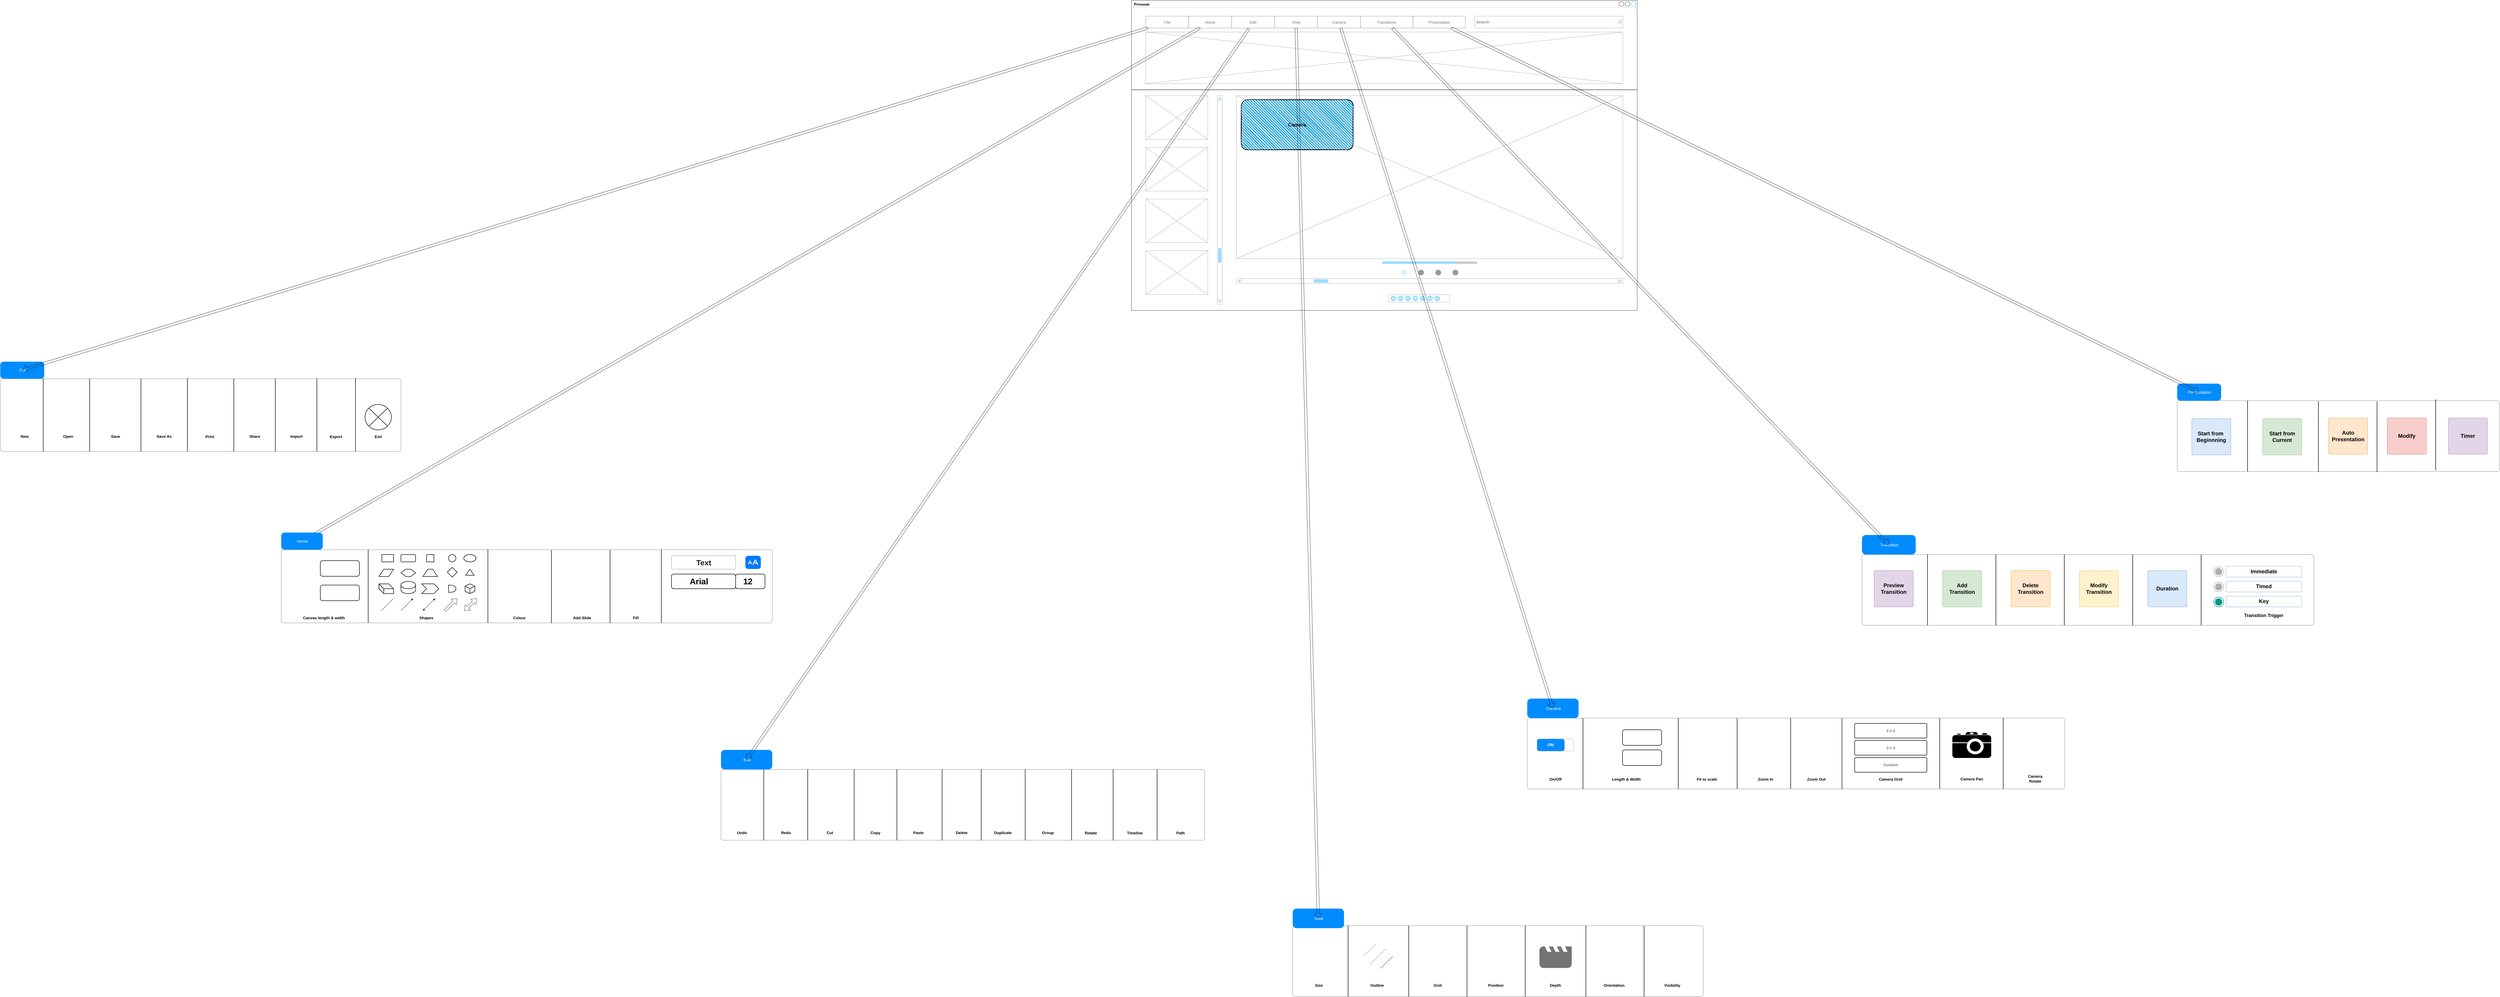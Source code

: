 <mxfile version="13.8.8" type="device"><diagram id="16Bl0NJx4GMmzDH7kruh" name="Main Window"><mxGraphModel dx="15880" dy="6330" grid="1" gridSize="10" guides="1" tooltips="1" connect="1" arrows="1" fold="1" page="1" pageScale="1" pageWidth="1100" pageHeight="850" background="#FFFFFF" math="0" shadow="0"><root><mxCell id="0"/><mxCell id="1" parent="0"/><mxCell id="ELXAWgTE98bqfaQmWkcu-119" value="" style="group" vertex="1" connectable="0" parent="1"><mxGeometry x="-420" y="-630" width="2070" height="1270" as="geometry"/></mxCell><mxCell id="ELXAWgTE98bqfaQmWkcu-1" value="&lt;b&gt;&lt;font face=&quot;Verdana&quot; color=&quot;#000000&quot;&gt;Prezoom&lt;/font&gt;&lt;/b&gt;" style="strokeWidth=1;shadow=0;dashed=0;align=center;html=1;shape=mxgraph.mockup.containers.window;align=left;verticalAlign=top;spacingLeft=8;strokeColor2=#008cff;strokeColor3=#c4c4c4;mainText=;fontSize=17;labelBackgroundColor=none;fontColor=#A6A6A6;" vertex="1" parent="ELXAWgTE98bqfaQmWkcu-119"><mxGeometry width="2070" height="1270" as="geometry"/></mxCell><mxCell id="ELXAWgTE98bqfaQmWkcu-2" value="" style="verticalLabelPosition=bottom;shadow=0;dashed=0;align=center;html=1;verticalAlign=top;strokeWidth=1;shape=mxgraph.mockup.navigation.scrollBar;strokeColor=#999999;barPos=20;fillColor2=#99ddff;strokeColor2=none;" vertex="1" parent="ELXAWgTE98bqfaQmWkcu-119"><mxGeometry x="429.623" y="1139.744" width="1581.792" height="32.564" as="geometry"/></mxCell><mxCell id="ELXAWgTE98bqfaQmWkcu-3" value="" style="verticalLabelPosition=bottom;shadow=0;dashed=0;align=center;html=1;verticalAlign=top;strokeWidth=1;shape=mxgraph.mockup.navigation.scrollBar;strokeColor=#999999;barPos=20;fillColor2=#99ddff;strokeColor2=none;direction=north;" vertex="1" parent="ELXAWgTE98bqfaQmWkcu-119"><mxGeometry x="351.509" y="390.769" width="39.057" height="854.808" as="geometry"/></mxCell><mxCell id="ELXAWgTE98bqfaQmWkcu-5" value="" style="verticalLabelPosition=bottom;shadow=0;dashed=0;align=center;html=1;verticalAlign=top;strokeWidth=1;shape=mxgraph.mockup.navigation.pageControl;fillColor=#999999;strokeColor=#ddeeff;" vertex="1" parent="ELXAWgTE98bqfaQmWkcu-119"><mxGeometry x="1103.349" y="1090.897" width="234.34" height="48.846" as="geometry"/></mxCell><mxCell id="ELXAWgTE98bqfaQmWkcu-6" value="" style="verticalLabelPosition=bottom;shadow=0;dashed=0;align=center;html=1;verticalAlign=top;strokeWidth=1;shape=mxgraph.mockup.misc.playbackControls;strokeColor=#999999;fillColor2=#99ddff;strokeColor2=none;fillColor3=#ffffff;strokeColor3=none;" vertex="1" parent="ELXAWgTE98bqfaQmWkcu-119"><mxGeometry x="1050.923" y="1172.315" width="252.365" height="97.685" as="geometry"/></mxCell><mxCell id="ELXAWgTE98bqfaQmWkcu-39" value="" style="verticalLabelPosition=bottom;shadow=0;dashed=0;align=center;html=1;verticalAlign=top;strokeWidth=1;shape=mxgraph.mockup.graphics.simpleIcon;strokeColor=#999999;" vertex="1" parent="ELXAWgTE98bqfaQmWkcu-119"><mxGeometry x="58.585" y="390.769" width="253.868" height="179.103" as="geometry"/></mxCell><mxCell id="ELXAWgTE98bqfaQmWkcu-40" value="" style="verticalLabelPosition=bottom;shadow=0;dashed=0;align=center;html=1;verticalAlign=top;strokeWidth=1;shape=mxgraph.mockup.graphics.simpleIcon;strokeColor=#999999;" vertex="1" parent="ELXAWgTE98bqfaQmWkcu-119"><mxGeometry x="58.585" y="602.436" width="253.868" height="179.103" as="geometry"/></mxCell><mxCell id="ELXAWgTE98bqfaQmWkcu-41" value="" style="verticalLabelPosition=bottom;shadow=0;dashed=0;align=center;html=1;verticalAlign=top;strokeWidth=1;shape=mxgraph.mockup.graphics.simpleIcon;strokeColor=#999999;" vertex="1" parent="ELXAWgTE98bqfaQmWkcu-119"><mxGeometry x="58.585" y="814.103" width="253.868" height="179.103" as="geometry"/></mxCell><mxCell id="ELXAWgTE98bqfaQmWkcu-42" value="" style="verticalLabelPosition=bottom;shadow=0;dashed=0;align=center;html=1;verticalAlign=top;strokeWidth=1;shape=mxgraph.mockup.graphics.simpleIcon;strokeColor=#999999;" vertex="1" parent="ELXAWgTE98bqfaQmWkcu-119"><mxGeometry x="58.585" y="1025.769" width="253.868" height="179.103" as="geometry"/></mxCell><mxCell id="ELXAWgTE98bqfaQmWkcu-43" value="-" style="verticalLabelPosition=bottom;shadow=0;dashed=0;align=center;html=1;verticalAlign=top;strokeWidth=4;shape=mxgraph.mockup.markup.line;strokeColor=#999999;" vertex="1" parent="ELXAWgTE98bqfaQmWkcu-119"><mxGeometry y="341.923" width="2070" height="48.846" as="geometry"/></mxCell><mxCell id="ELXAWgTE98bqfaQmWkcu-44" value="" style="verticalLabelPosition=bottom;shadow=0;dashed=0;align=center;html=1;verticalAlign=top;strokeWidth=1;shape=mxgraph.mockup.graphics.simpleIcon;strokeColor=#999999;" vertex="1" parent="ELXAWgTE98bqfaQmWkcu-119"><mxGeometry x="429.623" y="390.769" width="1581.792" height="667.564" as="geometry"/></mxCell><mxCell id="ELXAWgTE98bqfaQmWkcu-51" value="" style="verticalLabelPosition=bottom;shadow=0;dashed=0;align=center;html=1;verticalAlign=top;strokeWidth=1;shape=mxgraph.mockup.graphics.simpleIcon;strokeColor=#999999;" vertex="1" parent="ELXAWgTE98bqfaQmWkcu-119"><mxGeometry x="58.585" y="130.256" width="1952.83" height="211.667" as="geometry"/></mxCell><mxCell id="ELXAWgTE98bqfaQmWkcu-52" value="&lt;h2&gt;&lt;b&gt;&lt;font style=&quot;font-size: 20px&quot;&gt;Camera&lt;/font&gt;&lt;/b&gt;&lt;/h2&gt;" style="rounded=1;whiteSpace=wrap;html=1;strokeWidth=2;fillWeight=4;hachureGap=8;hachureAngle=45;fillColor=#1ba1e2;sketch=1;" vertex="1" parent="ELXAWgTE98bqfaQmWkcu-119"><mxGeometry x="449.158" y="407.057" width="458.457" height="205.531" as="geometry"/></mxCell><mxCell id="ELXAWgTE98bqfaQmWkcu-65" value="" style="verticalLabelPosition=bottom;shadow=0;dashed=0;align=center;html=1;verticalAlign=top;strokeWidth=1;shape=mxgraph.mockup.misc.progressBar;fillColor=#cccccc;strokeColor=none;fillColor2=#99ddff;barPos=80;" vertex="1" parent="ELXAWgTE98bqfaQmWkcu-119"><mxGeometry x="1025.236" y="1058.333" width="390.566" height="32.564" as="geometry"/></mxCell><mxCell id="ELXAWgTE98bqfaQmWkcu-85" value="File" style="html=1;shadow=0;dashed=0;shape=mxgraph.bootstrap.rrect;rSize=5;strokeColor=#6C767D;strokeWidth=1;fillColor=none;fontColor=#6C767D;whiteSpace=wrap;align=center;verticalAlign=middle;spacingLeft=0;fontStyle=0;fontSize=16;spacing=5;labelBackgroundColor=none;sketch=0;" vertex="1" parent="ELXAWgTE98bqfaQmWkcu-119"><mxGeometry x="58.585" y="65.128" width="175.755" height="48.846" as="geometry"/></mxCell><mxCell id="ELXAWgTE98bqfaQmWkcu-86" value="Home" style="html=1;shadow=0;dashed=0;shape=mxgraph.bootstrap.rrect;rSize=5;strokeColor=#6C767D;strokeWidth=1;fillColor=none;fontColor=#6C767D;whiteSpace=wrap;align=center;verticalAlign=middle;spacingLeft=0;fontStyle=0;fontSize=16;spacing=5;labelBackgroundColor=none;sketch=0;" vertex="1" parent="ELXAWgTE98bqfaQmWkcu-119"><mxGeometry x="234.34" y="65.128" width="175.755" height="48.846" as="geometry"/></mxCell><mxCell id="ELXAWgTE98bqfaQmWkcu-87" value="Edit" style="html=1;shadow=0;dashed=0;shape=mxgraph.bootstrap.rrect;rSize=5;strokeColor=#6C767D;strokeWidth=1;fillColor=none;fontColor=#6C767D;whiteSpace=wrap;align=center;verticalAlign=middle;spacingLeft=0;fontStyle=0;fontSize=16;spacing=5;labelBackgroundColor=none;sketch=0;" vertex="1" parent="ELXAWgTE98bqfaQmWkcu-119"><mxGeometry x="410.094" y="65.128" width="175.755" height="48.846" as="geometry"/></mxCell><mxCell id="ELXAWgTE98bqfaQmWkcu-88" value="View" style="html=1;shadow=0;dashed=0;shape=mxgraph.bootstrap.rrect;rSize=5;strokeColor=#6C767D;strokeWidth=1;fillColor=none;fontColor=#6C767D;whiteSpace=wrap;align=center;verticalAlign=middle;spacingLeft=0;fontStyle=0;fontSize=16;spacing=5;labelBackgroundColor=none;sketch=0;" vertex="1" parent="ELXAWgTE98bqfaQmWkcu-119"><mxGeometry x="585.849" y="65.128" width="175.755" height="48.846" as="geometry"/></mxCell><mxCell id="ELXAWgTE98bqfaQmWkcu-107" value="Transitions" style="html=1;shadow=0;dashed=0;shape=mxgraph.bootstrap.rrect;rSize=5;strokeColor=#6C767D;strokeWidth=1;fillColor=none;fontColor=#6C767D;whiteSpace=wrap;align=center;verticalAlign=middle;spacingLeft=0;fontStyle=0;fontSize=16;spacing=5;labelBackgroundColor=none;sketch=0;" vertex="1" parent="ELXAWgTE98bqfaQmWkcu-119"><mxGeometry x="937.358" y="65.128" width="214.811" height="48.846" as="geometry"/></mxCell><mxCell id="ELXAWgTE98bqfaQmWkcu-108" value="Camera" style="html=1;shadow=0;dashed=0;shape=mxgraph.bootstrap.rrect;rSize=5;strokeColor=#6C767D;strokeWidth=1;fillColor=none;fontColor=#6C767D;whiteSpace=wrap;align=center;verticalAlign=middle;spacingLeft=0;fontStyle=0;fontSize=16;spacing=5;labelBackgroundColor=none;sketch=0;" vertex="1" parent="ELXAWgTE98bqfaQmWkcu-119"><mxGeometry x="761.604" y="65.128" width="175.755" height="48.846" as="geometry"/></mxCell><mxCell id="ELXAWgTE98bqfaQmWkcu-109" value="Presentation" style="html=1;shadow=0;dashed=0;shape=mxgraph.bootstrap.rrect;rSize=5;strokeColor=#6C767D;strokeWidth=1;fillColor=none;fontColor=#6C767D;whiteSpace=wrap;align=center;verticalAlign=middle;spacingLeft=0;fontStyle=0;fontSize=16;spacing=5;labelBackgroundColor=none;sketch=0;" vertex="1" parent="ELXAWgTE98bqfaQmWkcu-119"><mxGeometry x="1152.17" y="65.128" width="214.811" height="48.846" as="geometry"/></mxCell><mxCell id="ELXAWgTE98bqfaQmWkcu-117" value="Search" style="strokeWidth=1;shadow=0;dashed=0;align=center;html=1;shape=mxgraph.mockup.forms.searchBox;strokeColor=#999999;mainText=;strokeColor2=#008cff;fontColor=#666666;fontSize=17;align=left;spacingLeft=3;labelBackgroundColor=none;sketch=0;" vertex="1" parent="ELXAWgTE98bqfaQmWkcu-119"><mxGeometry x="1406.038" y="65.128" width="605.377" height="48.846" as="geometry"/></mxCell><mxCell id="ELXAWgTE98bqfaQmWkcu-157" value="" style="group" vertex="1" connectable="0" parent="1"><mxGeometry x="-5050" y="860" width="1640" height="357.32" as="geometry"/></mxCell><mxCell id="ELXAWgTE98bqfaQmWkcu-120" value="" style="shape=mxgraph.mockup.containers.marginRect;rectMarginTop=10;strokeColor=#666666;strokeWidth=1;dashed=0;rounded=1;arcSize=5;recursiveResize=0;shadow=0;labelBackgroundColor=none;sketch=0;fontColor=#A6A6A6;fontStyle=1" vertex="1" parent="ELXAWgTE98bqfaQmWkcu-157"><mxGeometry y="50" width="1640" height="307.32" as="geometry"/></mxCell><mxCell id="ELXAWgTE98bqfaQmWkcu-124" value="" style="line;strokeWidth=2;direction=south;html=1;shadow=0;labelBackgroundColor=none;sketch=0;fontColor=#A6A6A6;align=center;" vertex="1" parent="ELXAWgTE98bqfaQmWkcu-120"><mxGeometry x="170.003" y="8.537" width="11.917" height="298.78" as="geometry"/></mxCell><mxCell id="ELXAWgTE98bqfaQmWkcu-127" value="" style="line;strokeWidth=2;direction=south;html=1;shadow=0;labelBackgroundColor=none;sketch=0;fontColor=#A6A6A6;align=center;" vertex="1" parent="ELXAWgTE98bqfaQmWkcu-120"><mxGeometry x="360.003" y="9.39" width="11.917" height="298.78" as="geometry"/></mxCell><mxCell id="ELXAWgTE98bqfaQmWkcu-129" value="" style="line;strokeWidth=2;direction=south;html=1;shadow=0;labelBackgroundColor=none;sketch=0;fontColor=#A6A6A6;align=center;" vertex="1" parent="ELXAWgTE98bqfaQmWkcu-120"><mxGeometry x="570.003" y="9.39" width="11.917" height="298.78" as="geometry"/></mxCell><mxCell id="ELXAWgTE98bqfaQmWkcu-130" value="" style="line;strokeWidth=2;direction=south;html=1;shadow=0;labelBackgroundColor=none;sketch=0;fontColor=#A6A6A6;align=center;" vertex="1" parent="ELXAWgTE98bqfaQmWkcu-120"><mxGeometry x="950.003" y="9.39" width="11.917" height="298.78" as="geometry"/></mxCell><mxCell id="ELXAWgTE98bqfaQmWkcu-192" value="" style="group" vertex="1" connectable="0" parent="ELXAWgTE98bqfaQmWkcu-120"><mxGeometry x="40" y="102.996" width="1408" height="151.951" as="geometry"/></mxCell><mxCell id="ELXAWgTE98bqfaQmWkcu-136" value="" style="shape=image;html=1;verticalAlign=top;verticalLabelPosition=bottom;labelBackgroundColor=#ffffff;imageAspect=0;aspect=fixed;image=https://cdn2.iconfinder.com/data/icons/oxygen/48x48/actions/document-new.png;shadow=0;sketch=0;strokeWidth=4;fontColor=#A6A6A6;align=center;" vertex="1" parent="ELXAWgTE98bqfaQmWkcu-192"><mxGeometry y="12.805" width="80.747" height="80.747" as="geometry"/></mxCell><mxCell id="ELXAWgTE98bqfaQmWkcu-139" value="&lt;b&gt;&lt;font style=&quot;font-size: 16px&quot;&gt;New&lt;/font&gt;&lt;/b&gt;" style="text;html=1;strokeColor=none;fillColor=none;align=center;verticalAlign=middle;whiteSpace=wrap;rounded=0;shadow=0;labelBackgroundColor=none;sketch=0;" vertex="1" parent="ELXAWgTE98bqfaQmWkcu-192"><mxGeometry x="35.75" y="134.878" width="47.667" height="17.073" as="geometry"/></mxCell><mxCell id="ELXAWgTE98bqfaQmWkcu-135" value="" style="shape=image;html=1;verticalAlign=top;verticalLabelPosition=bottom;labelBackgroundColor=#ffffff;imageAspect=0;aspect=fixed;image=https://cdn1.iconfinder.com/data/icons/prettyoffice9/128/open-file.png;shadow=0;sketch=0;strokeWidth=4;fontColor=#A6A6A6;align=center;" vertex="1" parent="ELXAWgTE98bqfaQmWkcu-120"><mxGeometry x="230.003" y="110.076" width="95.7" height="95.7" as="geometry"/></mxCell><mxCell id="ELXAWgTE98bqfaQmWkcu-149" value="&lt;b&gt;&lt;font style=&quot;font-size: 16px&quot;&gt;Open&lt;/font&gt;&lt;/b&gt;" style="text;html=1;strokeColor=none;fillColor=none;align=center;verticalAlign=middle;whiteSpace=wrap;rounded=0;shadow=0;labelBackgroundColor=none;sketch=0;" vertex="1" parent="ELXAWgTE98bqfaQmWkcu-120"><mxGeometry x="254.017" y="237.874" width="47.667" height="17.073" as="geometry"/></mxCell><mxCell id="ELXAWgTE98bqfaQmWkcu-134" value="" style="shape=image;html=1;verticalAlign=top;verticalLabelPosition=bottom;labelBackgroundColor=#ffffff;imageAspect=0;aspect=fixed;image=https://cdn1.iconfinder.com/data/icons/fs-icons-ubuntu-by-franksouza-/128/stock_save-as.png;shadow=0;sketch=0;strokeWidth=4;fontColor=#A6A6A6;align=center;direction=south;" vertex="1" parent="ELXAWgTE98bqfaQmWkcu-120"><mxGeometry x="620.003" y="119.376" width="103.177" height="103.177" as="geometry"/></mxCell><mxCell id="ELXAWgTE98bqfaQmWkcu-151" value="&lt;b&gt;&lt;font style=&quot;font-size: 16px&quot;&gt;Save&lt;/font&gt;&lt;/b&gt;" style="text;html=1;strokeColor=none;fillColor=none;align=center;verticalAlign=middle;whiteSpace=wrap;rounded=0;shadow=0;labelBackgroundColor=none;sketch=0;" vertex="1" parent="ELXAWgTE98bqfaQmWkcu-120"><mxGeometry x="447.758" y="237.874" width="47.667" height="17.073" as="geometry"/></mxCell><mxCell id="ELXAWgTE98bqfaQmWkcu-153" value="" style="shape=image;html=1;verticalAlign=top;verticalLabelPosition=bottom;labelBackgroundColor=#ffffff;imageAspect=0;aspect=fixed;image=https://cdn3.iconfinder.com/data/icons/snowish/128x128/devices/printer.png;shadow=0;sketch=0;strokeWidth=4;fontColor=#000000;align=center;" vertex="1" parent="ELXAWgTE98bqfaQmWkcu-120"><mxGeometry x="809.995" y="119.995" width="95.7" height="95.7" as="geometry"/></mxCell><mxCell id="ELXAWgTE98bqfaQmWkcu-154" value="&lt;b&gt;&lt;font style=&quot;font-size: 16px&quot;&gt;Print&lt;/font&gt;&lt;/b&gt;" style="text;html=1;strokeColor=none;fillColor=none;align=center;verticalAlign=middle;whiteSpace=wrap;rounded=0;shadow=0;labelBackgroundColor=none;sketch=0;" vertex="1" parent="ELXAWgTE98bqfaQmWkcu-120"><mxGeometry x="834.008" y="238.004" width="47.667" height="17.073" as="geometry"/></mxCell><mxCell id="ELXAWgTE98bqfaQmWkcu-247" value="" style="shape=image;html=1;verticalAlign=top;verticalLabelPosition=bottom;labelBackgroundColor=#ffffff;imageAspect=0;aspect=fixed;image=https://cdn2.iconfinder.com/data/icons/atrous/512/floppy_disk_save-128.png;shadow=0;sketch=0;strokeColor=#000000;strokeWidth=2;fontColor=#000000;align=center;" vertex="1" parent="ELXAWgTE98bqfaQmWkcu-120"><mxGeometry x="419.09" y="120" width="102.55" height="102.55" as="geometry"/></mxCell><mxCell id="ELXAWgTE98bqfaQmWkcu-248" value="&lt;b&gt;&lt;font style=&quot;font-size: 16px&quot;&gt;Save As&lt;/font&gt;&lt;/b&gt;" style="text;html=1;strokeColor=none;fillColor=none;align=center;verticalAlign=middle;whiteSpace=wrap;rounded=0;shadow=0;labelBackgroundColor=none;sketch=0;" vertex="1" parent="ELXAWgTE98bqfaQmWkcu-120"><mxGeometry x="630.47" y="237.87" width="82.24" height="17.07" as="geometry"/></mxCell><mxCell id="ELXAWgTE98bqfaQmWkcu-249" value="" style="line;strokeWidth=2;direction=south;html=1;shadow=0;labelBackgroundColor=none;sketch=0;fontColor=#A6A6A6;align=center;" vertex="1" parent="ELXAWgTE98bqfaQmWkcu-120"><mxGeometry x="760.003" y="8.54" width="11.917" height="298.78" as="geometry"/></mxCell><mxCell id="ELXAWgTE98bqfaQmWkcu-155" value="" style="shape=image;html=1;verticalAlign=top;verticalLabelPosition=bottom;labelBackgroundColor=#ffffff;imageAspect=0;aspect=fixed;image=https://cdn2.iconfinder.com/data/icons/new-year-resolutions/64/resolutions-13-128.png;shadow=0;sketch=0;strokeWidth=4;fontColor=#000000;align=center;" vertex="1" parent="ELXAWgTE98bqfaQmWkcu-120"><mxGeometry x="990.003" y="116.256" width="103.177" height="103.177" as="geometry"/></mxCell><mxCell id="ELXAWgTE98bqfaQmWkcu-156" value="&lt;b&gt;&lt;font style=&quot;font-size: 16px&quot;&gt;Share&lt;/font&gt;&lt;/b&gt;" style="text;html=1;strokeColor=none;fillColor=none;align=center;verticalAlign=middle;whiteSpace=wrap;rounded=0;shadow=0;labelBackgroundColor=none;sketch=0;" vertex="1" parent="ELXAWgTE98bqfaQmWkcu-120"><mxGeometry x="1017.755" y="237.854" width="47.667" height="17.073" as="geometry"/></mxCell><mxCell id="ELXAWgTE98bqfaQmWkcu-250" value="" style="line;strokeWidth=2;direction=south;html=1;shadow=0;labelBackgroundColor=none;sketch=0;fontColor=#A6A6A6;align=center;" vertex="1" parent="ELXAWgTE98bqfaQmWkcu-120"><mxGeometry x="1120.003" y="9.39" width="11.917" height="298.78" as="geometry"/></mxCell><mxCell id="ELXAWgTE98bqfaQmWkcu-251" value="" style="line;strokeWidth=2;direction=south;html=1;shadow=0;labelBackgroundColor=none;sketch=0;fontColor=#A6A6A6;align=center;" vertex="1" parent="ELXAWgTE98bqfaQmWkcu-120"><mxGeometry x="1290.003" y="9.39" width="11.917" height="298.78" as="geometry"/></mxCell><mxCell id="ELXAWgTE98bqfaQmWkcu-252" value="" style="shape=image;html=1;verticalAlign=top;verticalLabelPosition=bottom;labelBackgroundColor=#ffffff;imageAspect=0;aspect=fixed;image=https://cdn2.iconfinder.com/data/icons/humano2/128x128/actions/document-import.png;shadow=0;sketch=0;strokeColor=#000000;strokeWidth=2;fontColor=#000000;align=center;" vertex="1" parent="ELXAWgTE98bqfaQmWkcu-120"><mxGeometry x="1160" y="119.996" width="105" height="105" as="geometry"/></mxCell><mxCell id="ELXAWgTE98bqfaQmWkcu-257" value="" style="shape=image;html=1;verticalAlign=top;verticalLabelPosition=bottom;labelBackgroundColor=#ffffff;imageAspect=0;aspect=fixed;image=https://cdn2.iconfinder.com/data/icons/humano2/128x128/actions/document-export.png;shadow=0;sketch=0;strokeColor=#000000;strokeWidth=2;fontColor=#000000;align=center;" vertex="1" parent="ELXAWgTE98bqfaQmWkcu-120"><mxGeometry x="1320" y="119.376" width="108" height="108" as="geometry"/></mxCell><mxCell id="ELXAWgTE98bqfaQmWkcu-258" value="&lt;b&gt;&lt;font style=&quot;font-size: 16px&quot;&gt;Import&lt;/font&gt;&lt;/b&gt;" style="text;html=1;strokeColor=none;fillColor=none;align=center;verticalAlign=middle;whiteSpace=wrap;rounded=0;shadow=0;labelBackgroundColor=none;sketch=0;" vertex="1" parent="ELXAWgTE98bqfaQmWkcu-120"><mxGeometry x="1171.83" y="237.86" width="81.33" height="17.07" as="geometry"/></mxCell><mxCell id="ELXAWgTE98bqfaQmWkcu-259" value="&lt;b&gt;&lt;font style=&quot;font-size: 16px&quot;&gt;Export&lt;/font&gt;&lt;/b&gt;" style="text;html=1;strokeColor=none;fillColor=none;align=center;verticalAlign=middle;whiteSpace=wrap;rounded=0;shadow=0;labelBackgroundColor=none;sketch=0;" vertex="1" parent="ELXAWgTE98bqfaQmWkcu-120"><mxGeometry x="1334.09" y="237.99" width="79.83" height="17.07" as="geometry"/></mxCell><mxCell id="ELXAWgTE98bqfaQmWkcu-271" value="" style="line;strokeWidth=2;direction=south;html=1;shadow=0;labelBackgroundColor=none;sketch=0;fontColor=#A6A6A6;align=center;" vertex="1" parent="ELXAWgTE98bqfaQmWkcu-120"><mxGeometry x="1448.003" y="8.54" width="11.917" height="298.78" as="geometry"/></mxCell><mxCell id="ELXAWgTE98bqfaQmWkcu-272" value="&lt;b&gt;&lt;font style=&quot;font-size: 16px&quot;&gt;Exit&lt;/font&gt;&lt;/b&gt;" style="text;html=1;strokeColor=none;fillColor=none;align=center;verticalAlign=middle;whiteSpace=wrap;rounded=0;shadow=0;labelBackgroundColor=none;sketch=0;" vertex="1" parent="ELXAWgTE98bqfaQmWkcu-120"><mxGeometry x="1507.08" y="238" width="79.83" height="17.07" as="geometry"/></mxCell><mxCell id="ELXAWgTE98bqfaQmWkcu-273" value="" style="shape=sumEllipse;perimeter=ellipsePerimeter;whiteSpace=wrap;html=1;backgroundOutline=1;shadow=0;labelBackgroundColor=none;sketch=0;strokeColor=#000000;strokeWidth=2;fontColor=#000000;align=center;" vertex="1" parent="ELXAWgTE98bqfaQmWkcu-120"><mxGeometry x="1493" y="115.43" width="108" height="104" as="geometry"/></mxCell><mxCell id="ELXAWgTE98bqfaQmWkcu-191" value="File" style="shape=rect;strokeColor=none;fillColor=#008cff;strokeWidth=1;dashed=0;rounded=1;arcSize=20;fontColor=#ffffff;fontSize=17;spacing=2;spacingTop=-2;align=center;autosize=1;spacingLeft=4;resizeWidth=0;resizeHeight=0;perimeter=none;" vertex="1" parent="ELXAWgTE98bqfaQmWkcu-157"><mxGeometry y="-10" width="180" height="70" as="geometry"/></mxCell><mxCell id="ELXAWgTE98bqfaQmWkcu-174" value="" style="group" vertex="1" connectable="0" parent="1"><mxGeometry x="240" y="3090" width="1680" height="360" as="geometry"/></mxCell><mxCell id="ELXAWgTE98bqfaQmWkcu-175" value="" style="shape=mxgraph.mockup.containers.marginRect;rectMarginTop=10;strokeColor=#666666;strokeWidth=1;dashed=0;rounded=1;arcSize=5;recursiveResize=0;shadow=0;labelBackgroundColor=none;sketch=0;fontColor=#000000;align=center;" vertex="1" parent="ELXAWgTE98bqfaQmWkcu-174"><mxGeometry y="60" width="1680" height="300" as="geometry"/></mxCell><mxCell id="ELXAWgTE98bqfaQmWkcu-176" value="View" style="shape=rect;strokeColor=none;fillColor=#008cff;strokeWidth=1;dashed=0;rounded=1;arcSize=20;fontColor=#ffffff;fontSize=17;spacing=2;spacingTop=-2;align=center;autosize=1;spacingLeft=4;resizeWidth=0;resizeHeight=0;perimeter=none;" vertex="1" parent="ELXAWgTE98bqfaQmWkcu-174"><mxGeometry width="210" height="80" as="geometry"/></mxCell><mxCell id="ELXAWgTE98bqfaQmWkcu-177" style="edgeStyle=none;rounded=0;orthogonalLoop=1;jettySize=auto;html=1;exitX=0;exitY=0;exitDx=0;exitDy=0;fontColor=#000000;" edge="1" parent="ELXAWgTE98bqfaQmWkcu-174" source="ELXAWgTE98bqfaQmWkcu-176" target="ELXAWgTE98bqfaQmWkcu-176"><mxGeometry relative="1" as="geometry"/></mxCell><mxCell id="ELXAWgTE98bqfaQmWkcu-317" value="" style="line;strokeWidth=2;direction=south;html=1;shadow=0;labelBackgroundColor=none;sketch=0;fontColor=#000000;align=center;" vertex="1" parent="ELXAWgTE98bqfaQmWkcu-174"><mxGeometry x="218.514" y="70" width="16.318" height="290" as="geometry"/></mxCell><mxCell id="ELXAWgTE98bqfaQmWkcu-318" value="" style="line;strokeWidth=2;direction=south;html=1;shadow=0;labelBackgroundColor=none;sketch=0;fontColor=#000000;align=center;" vertex="1" parent="ELXAWgTE98bqfaQmWkcu-174"><mxGeometry x="466.824" y="70" width="16.318" height="290" as="geometry"/></mxCell><mxCell id="ELXAWgTE98bqfaQmWkcu-320" value="" style="line;strokeWidth=2;direction=south;html=1;shadow=0;labelBackgroundColor=none;sketch=0;fontColor=#000000;align=center;" vertex="1" parent="ELXAWgTE98bqfaQmWkcu-174"><mxGeometry x="705.203" y="70" width="16.318" height="290" as="geometry"/></mxCell><mxCell id="ELXAWgTE98bqfaQmWkcu-321" value="" style="line;strokeWidth=2;direction=south;html=1;shadow=0;labelBackgroundColor=none;sketch=0;fontColor=#000000;align=center;" vertex="1" parent="ELXAWgTE98bqfaQmWkcu-174"><mxGeometry x="943.581" y="70" width="16.318" height="290" as="geometry"/></mxCell><mxCell id="ELXAWgTE98bqfaQmWkcu-322" value="" style="line;strokeWidth=2;direction=south;html=1;shadow=0;labelBackgroundColor=none;sketch=0;fontColor=#000000;align=center;" vertex="1" parent="ELXAWgTE98bqfaQmWkcu-174"><mxGeometry x="1191.892" y="70" width="16.318" height="290" as="geometry"/></mxCell><mxCell id="ELXAWgTE98bqfaQmWkcu-323" value="" style="line;strokeWidth=2;direction=south;html=1;shadow=0;labelBackgroundColor=none;sketch=0;fontColor=#000000;align=center;" vertex="1" parent="ELXAWgTE98bqfaQmWkcu-174"><mxGeometry x="1430.002" y="70" width="16.318" height="290" as="geometry"/></mxCell><mxCell id="ELXAWgTE98bqfaQmWkcu-324" value="" style="shape=image;html=1;verticalAlign=top;verticalLabelPosition=bottom;labelBackgroundColor=#ffffff;imageAspect=0;aspect=fixed;image=https://cdn0.iconfinder.com/data/icons/zondicons/20/stroke-width-128.png;shadow=0;sketch=0;strokeColor=#000000;strokeWidth=2;fontColor=#000000;align=center;" vertex="1" parent="ELXAWgTE98bqfaQmWkcu-174"><mxGeometry x="44" y="135" width="128" height="128" as="geometry"/></mxCell><mxCell id="ELXAWgTE98bqfaQmWkcu-325" value="&lt;b&gt;&lt;font style=&quot;font-size: 16px&quot;&gt;Size&lt;/font&gt;&lt;/b&gt;" style="text;html=1;strokeColor=none;fillColor=none;align=center;verticalAlign=middle;whiteSpace=wrap;rounded=0;shadow=0;labelBackgroundColor=none;sketch=0;" vertex="1" parent="ELXAWgTE98bqfaQmWkcu-174"><mxGeometry x="32.293" y="305.0" width="151.406" height="17.07" as="geometry"/></mxCell><mxCell id="ELXAWgTE98bqfaQmWkcu-328" value="" style="endArrow=none;dashed=1;html=1;fontColor=#000000;" edge="1" parent="ELXAWgTE98bqfaQmWkcu-174"><mxGeometry width="50" height="50" relative="1" as="geometry"><mxPoint x="290" y="195" as="sourcePoint"/><mxPoint x="340" y="145" as="targetPoint"/></mxGeometry></mxCell><mxCell id="ELXAWgTE98bqfaQmWkcu-330" value="" style="endArrow=none;html=1;fontColor=#000000;" edge="1" parent="ELXAWgTE98bqfaQmWkcu-174"><mxGeometry width="50" height="50" relative="1" as="geometry"><mxPoint x="360" y="245" as="sourcePoint"/><mxPoint x="410" y="195" as="targetPoint"/></mxGeometry></mxCell><mxCell id="ELXAWgTE98bqfaQmWkcu-331" value="" style="endArrow=none;dashed=1;html=1;dashPattern=1 3;strokeWidth=2;fontColor=#000000;" edge="1" parent="ELXAWgTE98bqfaQmWkcu-174"><mxGeometry width="50" height="50" relative="1" as="geometry"><mxPoint x="320" y="225" as="sourcePoint"/><mxPoint x="380" y="165" as="targetPoint"/></mxGeometry></mxCell><mxCell id="ELXAWgTE98bqfaQmWkcu-332" value="&lt;b&gt;&lt;font style=&quot;font-size: 16px&quot;&gt;Outline&lt;/font&gt;&lt;/b&gt;" style="text;html=1;strokeColor=none;fillColor=none;align=center;verticalAlign=middle;whiteSpace=wrap;rounded=0;shadow=0;labelBackgroundColor=none;sketch=0;" vertex="1" parent="ELXAWgTE98bqfaQmWkcu-174"><mxGeometry x="270.003" y="305.0" width="151.406" height="17.07" as="geometry"/></mxCell><mxCell id="ELXAWgTE98bqfaQmWkcu-333" value="" style="shape=image;html=1;verticalAlign=top;verticalLabelPosition=bottom;labelBackgroundColor=#ffffff;imageAspect=0;aspect=fixed;image=https://cdn3.iconfinder.com/data/icons/streamline-icon-set-free-pack/48/Streamline-38-128.png;shadow=0;sketch=0;strokeColor=#000000;strokeWidth=2;fontColor=#000000;align=center;" vertex="1" parent="ELXAWgTE98bqfaQmWkcu-174"><mxGeometry x="530" y="135" width="128" height="128" as="geometry"/></mxCell><mxCell id="ELXAWgTE98bqfaQmWkcu-334" value="&lt;b&gt;&lt;font style=&quot;font-size: 16px&quot;&gt;Grid&lt;/font&gt;&lt;/b&gt;" style="text;html=1;strokeColor=none;fillColor=none;align=center;verticalAlign=middle;whiteSpace=wrap;rounded=0;shadow=0;labelBackgroundColor=none;sketch=0;" vertex="1" parent="ELXAWgTE98bqfaQmWkcu-174"><mxGeometry x="518.293" y="305.0" width="151.406" height="17.07" as="geometry"/></mxCell><mxCell id="ELXAWgTE98bqfaQmWkcu-335" value="" style="shape=image;html=1;verticalAlign=top;verticalLabelPosition=bottom;labelBackgroundColor=#ffffff;imageAspect=0;aspect=fixed;image=https://cdn2.iconfinder.com/data/icons/essential-web-5/50/map-pin-location-place-position-128.png;shadow=0;sketch=0;strokeColor=#000000;strokeWidth=2;fontColor=#000000;align=center;" vertex="1" parent="ELXAWgTE98bqfaQmWkcu-174"><mxGeometry x="768" y="135" width="128" height="128" as="geometry"/></mxCell><mxCell id="ELXAWgTE98bqfaQmWkcu-336" value="&lt;span style=&quot;font-size: 16px&quot;&gt;&lt;b&gt;Position&lt;/b&gt;&lt;/span&gt;" style="text;html=1;strokeColor=none;fillColor=none;align=center;verticalAlign=middle;whiteSpace=wrap;rounded=0;shadow=0;labelBackgroundColor=none;sketch=0;" vertex="1" parent="ELXAWgTE98bqfaQmWkcu-174"><mxGeometry x="756.293" y="305.0" width="151.406" height="17.07" as="geometry"/></mxCell><mxCell id="ELXAWgTE98bqfaQmWkcu-337" value="" style="dashed=0;aspect=fixed;verticalLabelPosition=bottom;verticalAlign=top;align=center;shape=mxgraph.gmdl.video;strokeColor=none;fillColor=#737373;shadow=0;labelBackgroundColor=none;sketch=0;fontColor=#000000;" vertex="1" parent="ELXAWgTE98bqfaQmWkcu-174"><mxGeometry x="1010" y="155" width="132" height="88" as="geometry"/></mxCell><mxCell id="ELXAWgTE98bqfaQmWkcu-338" value="&lt;span style=&quot;font-size: 16px&quot;&gt;&lt;b&gt;Depth&lt;/b&gt;&lt;/span&gt;" style="text;html=1;strokeColor=none;fillColor=none;align=center;verticalAlign=middle;whiteSpace=wrap;rounded=0;shadow=0;labelBackgroundColor=none;sketch=0;" vertex="1" parent="ELXAWgTE98bqfaQmWkcu-174"><mxGeometry x="1000.293" y="305.0" width="151.406" height="17.07" as="geometry"/></mxCell><mxCell id="ELXAWgTE98bqfaQmWkcu-339" value="" style="shape=image;html=1;verticalAlign=top;verticalLabelPosition=bottom;labelBackgroundColor=#ffffff;imageAspect=0;aspect=fixed;image=https://cdn1.iconfinder.com/data/icons/material-device/24/screen-rotation-128.png;shadow=0;sketch=0;strokeColor=#000000;strokeWidth=2;fontColor=#000000;align=center;" vertex="1" parent="ELXAWgTE98bqfaQmWkcu-174"><mxGeometry x="1252" y="135" width="128" height="128" as="geometry"/></mxCell><mxCell id="ELXAWgTE98bqfaQmWkcu-340" value="&lt;span style=&quot;font-size: 16px&quot;&gt;&lt;b&gt;Orientation&lt;/b&gt;&lt;/span&gt;" style="text;html=1;strokeColor=none;fillColor=none;align=center;verticalAlign=middle;whiteSpace=wrap;rounded=0;shadow=0;labelBackgroundColor=none;sketch=0;" vertex="1" parent="ELXAWgTE98bqfaQmWkcu-174"><mxGeometry x="1240.293" y="305.0" width="151.406" height="17.07" as="geometry"/></mxCell><mxCell id="ELXAWgTE98bqfaQmWkcu-341" value="" style="shape=image;html=1;verticalAlign=top;verticalLabelPosition=bottom;labelBackgroundColor=#ffffff;imageAspect=0;aspect=fixed;image=https://cdn0.iconfinder.com/data/icons/google-material-design-3-0/48/ic_visibility_48px-128.png;shadow=0;sketch=0;strokeColor=#000000;strokeWidth=2;fontColor=#000000;align=center;" vertex="1" parent="ELXAWgTE98bqfaQmWkcu-174"><mxGeometry x="1490" y="135" width="128" height="128" as="geometry"/></mxCell><mxCell id="ELXAWgTE98bqfaQmWkcu-342" value="&lt;span style=&quot;font-size: 16px&quot;&gt;&lt;b&gt;Visibility&lt;/b&gt;&lt;/span&gt;" style="text;html=1;strokeColor=none;fillColor=none;align=center;verticalAlign=middle;whiteSpace=wrap;rounded=0;shadow=0;labelBackgroundColor=none;sketch=0;" vertex="1" parent="ELXAWgTE98bqfaQmWkcu-174"><mxGeometry x="1478.293" y="305.0" width="151.406" height="17.07" as="geometry"/></mxCell><mxCell id="ELXAWgTE98bqfaQmWkcu-183" value="" style="group" vertex="1" connectable="0" parent="1"><mxGeometry x="2570" y="1570" width="1950" height="360" as="geometry"/></mxCell><mxCell id="ELXAWgTE98bqfaQmWkcu-368" value="" style="group" vertex="1" connectable="0" parent="ELXAWgTE98bqfaQmWkcu-183"><mxGeometry y="-10" width="1850" height="370" as="geometry"/></mxCell><mxCell id="ELXAWgTE98bqfaQmWkcu-184" value="" style="shape=mxgraph.mockup.containers.marginRect;rectMarginTop=10;strokeColor=#666666;strokeWidth=1;dashed=0;rounded=1;arcSize=5;recursiveResize=0;shadow=0;labelBackgroundColor=none;sketch=0;fontColor=#000000;align=center;" vertex="1" parent="ELXAWgTE98bqfaQmWkcu-368"><mxGeometry y="70" width="1850" height="300" as="geometry"/></mxCell><mxCell id="ELXAWgTE98bqfaQmWkcu-185" value="Transition" style="shape=rect;strokeColor=none;fillColor=#008cff;strokeWidth=1;dashed=0;rounded=1;arcSize=20;fontColor=#ffffff;fontSize=17;spacing=2;spacingTop=-2;align=center;autosize=1;spacingLeft=4;resizeWidth=0;resizeHeight=0;perimeter=none;" vertex="1" parent="ELXAWgTE98bqfaQmWkcu-368"><mxGeometry width="220" height="80" as="geometry"/></mxCell><mxCell id="ELXAWgTE98bqfaQmWkcu-186" style="edgeStyle=none;rounded=0;orthogonalLoop=1;jettySize=auto;html=1;exitX=0;exitY=0;exitDx=0;exitDy=0;fontColor=#000000;" edge="1" parent="ELXAWgTE98bqfaQmWkcu-368" source="ELXAWgTE98bqfaQmWkcu-185" target="ELXAWgTE98bqfaQmWkcu-185"><mxGeometry relative="1" as="geometry"/></mxCell><mxCell id="ELXAWgTE98bqfaQmWkcu-343" value="" style="line;strokeWidth=2;direction=south;html=1;shadow=0;labelBackgroundColor=none;sketch=0;fontColor=#000000;align=center;" vertex="1" parent="ELXAWgTE98bqfaQmWkcu-368"><mxGeometry x="259.999" y="80.0" width="16.429" height="290" as="geometry"/></mxCell><mxCell id="ELXAWgTE98bqfaQmWkcu-347" value="" style="line;strokeWidth=2;direction=south;html=1;shadow=0;labelBackgroundColor=none;sketch=0;fontColor=#000000;align=center;" vertex="1" parent="ELXAWgTE98bqfaQmWkcu-368"><mxGeometry x="539.999" y="80.0" width="16.429" height="290" as="geometry"/></mxCell><mxCell id="ELXAWgTE98bqfaQmWkcu-348" value="" style="line;strokeWidth=2;direction=south;html=1;shadow=0;labelBackgroundColor=none;sketch=0;fontColor=#000000;align=center;" vertex="1" parent="ELXAWgTE98bqfaQmWkcu-368"><mxGeometry x="819.999" y="80.0" width="16.429" height="290" as="geometry"/></mxCell><mxCell id="ELXAWgTE98bqfaQmWkcu-349" value="" style="line;strokeWidth=2;direction=south;html=1;shadow=0;labelBackgroundColor=none;sketch=0;fontColor=#000000;align=center;" vertex="1" parent="ELXAWgTE98bqfaQmWkcu-368"><mxGeometry x="1099.999" y="80.0" width="16.429" height="290" as="geometry"/></mxCell><mxCell id="ELXAWgTE98bqfaQmWkcu-350" value="" style="line;strokeWidth=2;direction=south;html=1;shadow=0;labelBackgroundColor=none;sketch=0;fontColor=#000000;align=center;" vertex="1" parent="ELXAWgTE98bqfaQmWkcu-368"><mxGeometry x="1379.999" y="80.0" width="16.429" height="290" as="geometry"/></mxCell><mxCell id="ELXAWgTE98bqfaQmWkcu-352" value="&lt;b&gt;&lt;font style=&quot;font-size: 22px&quot;&gt;Preview&lt;br&gt;Transition&lt;br&gt;&lt;/font&gt;&lt;/b&gt;" style="html=1;shadow=0;dashed=0;shape=mxgraph.bootstrap.rrect;rSize=5;strokeColor=#9673a6;strokeWidth=1;fillColor=#e1d5e7;whiteSpace=wrap;align=center;verticalAlign=middle;spacingLeft=0;fontStyle=0;fontSize=16;spacing=5;labelBackgroundColor=none;sketch=0;" vertex="1" parent="ELXAWgTE98bqfaQmWkcu-368"><mxGeometry x="50" y="145.58" width="160" height="148.84" as="geometry"/></mxCell><mxCell id="ELXAWgTE98bqfaQmWkcu-353" value="&lt;b&gt;&lt;font style=&quot;font-size: 22px&quot;&gt;Add&lt;br&gt;Transition&lt;br&gt;&lt;/font&gt;&lt;/b&gt;" style="html=1;shadow=0;dashed=0;shape=mxgraph.bootstrap.rrect;rSize=5;strokeColor=#82b366;strokeWidth=1;fillColor=#d5e8d4;whiteSpace=wrap;align=center;verticalAlign=middle;spacingLeft=0;fontStyle=0;fontSize=16;spacing=5;labelBackgroundColor=none;sketch=0;" vertex="1" parent="ELXAWgTE98bqfaQmWkcu-368"><mxGeometry x="330" y="145.58" width="160" height="148.84" as="geometry"/></mxCell><mxCell id="ELXAWgTE98bqfaQmWkcu-354" value="&lt;b&gt;&lt;font style=&quot;font-size: 22px&quot;&gt;Delete Transition&lt;br&gt;&lt;/font&gt;&lt;/b&gt;" style="html=1;shadow=0;dashed=0;shape=mxgraph.bootstrap.rrect;rSize=5;strokeColor=#d79b00;strokeWidth=1;fillColor=#ffe6cc;whiteSpace=wrap;align=center;verticalAlign=middle;spacingLeft=0;fontStyle=0;fontSize=16;spacing=5;labelBackgroundColor=none;sketch=0;" vertex="1" parent="ELXAWgTE98bqfaQmWkcu-368"><mxGeometry x="610" y="145.58" width="160" height="148.84" as="geometry"/></mxCell><mxCell id="ELXAWgTE98bqfaQmWkcu-355" value="&lt;b&gt;&lt;font style=&quot;font-size: 22px&quot;&gt;Modify&lt;br&gt;Transition&lt;br&gt;&lt;/font&gt;&lt;/b&gt;" style="html=1;shadow=0;dashed=0;shape=mxgraph.bootstrap.rrect;rSize=5;strokeColor=#d6b656;strokeWidth=1;fillColor=#fff2cc;whiteSpace=wrap;align=center;verticalAlign=middle;spacingLeft=0;fontStyle=0;fontSize=16;spacing=5;labelBackgroundColor=none;sketch=0;" vertex="1" parent="ELXAWgTE98bqfaQmWkcu-368"><mxGeometry x="890" y="145.58" width="160" height="148.84" as="geometry"/></mxCell><mxCell id="ELXAWgTE98bqfaQmWkcu-356" value="&lt;b&gt;&lt;font style=&quot;font-size: 22px&quot;&gt;Duration&lt;br&gt;&lt;/font&gt;&lt;/b&gt;" style="html=1;shadow=0;dashed=0;shape=mxgraph.bootstrap.rrect;rSize=5;strokeColor=#6c8ebf;strokeWidth=1;fillColor=#dae8fc;whiteSpace=wrap;align=center;verticalAlign=middle;spacingLeft=0;fontStyle=0;fontSize=16;spacing=5;labelBackgroundColor=none;sketch=0;" vertex="1" parent="ELXAWgTE98bqfaQmWkcu-368"><mxGeometry x="1170" y="145.58" width="160" height="148.84" as="geometry"/></mxCell><mxCell id="ELXAWgTE98bqfaQmWkcu-357" value="&lt;b&gt;&lt;font style=&quot;font-size: 22px&quot;&gt;Immediate&lt;br&gt;&lt;/font&gt;&lt;/b&gt;" style="html=1;shadow=0;dashed=0;shape=mxgraph.bootstrap.rrect;rSize=5;strokeColor=#6c8ebf;strokeWidth=1;whiteSpace=wrap;align=center;verticalAlign=middle;spacingLeft=0;fontStyle=0;fontSize=16;spacing=5;labelBackgroundColor=none;sketch=0;fillColor=none;" vertex="1" parent="ELXAWgTE98bqfaQmWkcu-368"><mxGeometry x="1490" y="127.79" width="310" height="44.42" as="geometry"/></mxCell><mxCell id="ELXAWgTE98bqfaQmWkcu-359" value="&lt;b&gt;&lt;font style=&quot;font-size: 22px&quot;&gt;Timed&lt;br&gt;&lt;/font&gt;&lt;/b&gt;" style="html=1;shadow=0;dashed=0;shape=mxgraph.bootstrap.rrect;rSize=5;strokeColor=#6c8ebf;strokeWidth=1;whiteSpace=wrap;align=center;verticalAlign=middle;spacingLeft=0;fontStyle=0;fontSize=16;spacing=5;labelBackgroundColor=none;sketch=0;fillColor=none;" vertex="1" parent="ELXAWgTE98bqfaQmWkcu-368"><mxGeometry x="1490" y="189" width="310" height="44.42" as="geometry"/></mxCell><mxCell id="ELXAWgTE98bqfaQmWkcu-360" value="&lt;b&gt;&lt;font style=&quot;font-size: 22px&quot;&gt;Key&lt;br&gt;&lt;/font&gt;&lt;/b&gt;" style="html=1;shadow=0;dashed=0;shape=mxgraph.bootstrap.rrect;rSize=5;strokeColor=#6c8ebf;strokeWidth=1;whiteSpace=wrap;align=center;verticalAlign=middle;spacingLeft=0;fontStyle=0;fontSize=16;spacing=5;labelBackgroundColor=none;sketch=0;fillColor=none;" vertex="1" parent="ELXAWgTE98bqfaQmWkcu-368"><mxGeometry x="1490" y="250" width="310" height="44.42" as="geometry"/></mxCell><mxCell id="ELXAWgTE98bqfaQmWkcu-361" value="" style="dashed=0;labelPosition=right;align=left;shape=mxgraph.gmdl.radiobutton;strokeColor=#B0B0B0;fillColor=#B0B0B0;strokeWidth=2;aspect=fixed;shadow=0;labelBackgroundColor=none;sketch=0;fontColor=#000000;" vertex="1" parent="ELXAWgTE98bqfaQmWkcu-368"><mxGeometry x="1440" y="130" width="40" height="40" as="geometry"/></mxCell><mxCell id="ELXAWgTE98bqfaQmWkcu-362" value="" style="dashed=0;labelPosition=right;align=left;shape=mxgraph.gmdl.radiobutton;strokeColor=#B0B0B0;fillColor=#B0B0B0;strokeWidth=2;aspect=fixed;shadow=0;labelBackgroundColor=none;sketch=0;fontColor=#000000;" vertex="1" parent="ELXAWgTE98bqfaQmWkcu-368"><mxGeometry x="1440" y="192.21" width="40" height="40" as="geometry"/></mxCell><mxCell id="ELXAWgTE98bqfaQmWkcu-363" value="" style="dashed=0;labelPosition=right;align=left;shape=mxgraph.gmdl.radiobutton;strokeColor=#009587;fillColor=#009587;strokeWidth=2;aspect=fixed;shadow=0;labelBackgroundColor=none;sketch=0;fontColor=#000000;" vertex="1" parent="ELXAWgTE98bqfaQmWkcu-368"><mxGeometry x="1440" y="254.42" width="40" height="40" as="geometry"/></mxCell><mxCell id="ELXAWgTE98bqfaQmWkcu-366" value="&lt;span style=&quot;font-size: 19px;&quot;&gt;&lt;font style=&quot;font-size: 19px;&quot;&gt;Transition Trigger&lt;/font&gt;&lt;/span&gt;" style="text;html=1;strokeColor=none;fillColor=none;align=center;verticalAlign=middle;whiteSpace=wrap;rounded=0;shadow=0;labelBackgroundColor=none;sketch=0;fontSize=19;fontStyle=1" vertex="1" parent="ELXAWgTE98bqfaQmWkcu-368"><mxGeometry x="1553.35" y="310" width="183.29" height="40" as="geometry"/></mxCell><mxCell id="ELXAWgTE98bqfaQmWkcu-187" value="" style="group" vertex="1" connectable="0" parent="1"><mxGeometry x="3860" y="940" width="1320" height="362.68" as="geometry"/></mxCell><mxCell id="ELXAWgTE98bqfaQmWkcu-188" value="" style="shape=mxgraph.mockup.containers.marginRect;rectMarginTop=10;strokeColor=#666666;strokeWidth=1;dashed=0;rounded=1;arcSize=5;recursiveResize=0;shadow=0;labelBackgroundColor=none;sketch=0;fontColor=#000000;align=center;" vertex="1" parent="ELXAWgTE98bqfaQmWkcu-187"><mxGeometry y="60" width="1320" height="300" as="geometry"/></mxCell><mxCell id="ELXAWgTE98bqfaQmWkcu-189" value="Presentation" style="shape=rect;strokeColor=none;fillColor=#008cff;strokeWidth=1;dashed=0;rounded=1;arcSize=20;fontColor=#ffffff;fontSize=17;spacing=2;spacingTop=-2;align=center;autosize=1;spacingLeft=4;resizeWidth=0;resizeHeight=0;perimeter=none;" vertex="1" parent="ELXAWgTE98bqfaQmWkcu-187"><mxGeometry width="180" height="70" as="geometry"/></mxCell><mxCell id="ELXAWgTE98bqfaQmWkcu-190" style="edgeStyle=none;rounded=0;orthogonalLoop=1;jettySize=auto;html=1;exitX=0;exitY=0;exitDx=0;exitDy=0;fontColor=#000000;" edge="1" parent="ELXAWgTE98bqfaQmWkcu-187" source="ELXAWgTE98bqfaQmWkcu-189" target="ELXAWgTE98bqfaQmWkcu-189"><mxGeometry relative="1" as="geometry"/></mxCell><mxCell id="ELXAWgTE98bqfaQmWkcu-303" value="" style="line;strokeWidth=2;direction=south;html=1;shadow=0;labelBackgroundColor=none;sketch=0;fontColor=#000000;align=center;" vertex="1" parent="ELXAWgTE98bqfaQmWkcu-187"><mxGeometry x="279.999" y="70.0" width="16.429" height="290" as="geometry"/></mxCell><mxCell id="ELXAWgTE98bqfaQmWkcu-304" value="" style="line;strokeWidth=2;direction=south;html=1;shadow=0;labelBackgroundColor=none;sketch=0;fontColor=#000000;align=center;" vertex="1" parent="ELXAWgTE98bqfaQmWkcu-187"><mxGeometry x="569.999" y="72.68" width="16.429" height="290" as="geometry"/></mxCell><mxCell id="ELXAWgTE98bqfaQmWkcu-305" value="" style="line;strokeWidth=2;direction=south;html=1;shadow=0;labelBackgroundColor=none;sketch=0;fontColor=#000000;align=center;" vertex="1" parent="ELXAWgTE98bqfaQmWkcu-187"><mxGeometry x="809.999" y="72.68" width="16.429" height="290" as="geometry"/></mxCell><mxCell id="ELXAWgTE98bqfaQmWkcu-306" value="" style="line;strokeWidth=2;direction=south;html=1;shadow=0;labelBackgroundColor=none;sketch=0;fontColor=#000000;align=center;" vertex="1" parent="ELXAWgTE98bqfaQmWkcu-187"><mxGeometry x="1049.999" y="65.0" width="16.429" height="290" as="geometry"/></mxCell><mxCell id="ELXAWgTE98bqfaQmWkcu-308" value="&lt;b&gt;&lt;font style=&quot;font-size: 22px&quot;&gt;Start from&amp;nbsp; Beginnning&lt;/font&gt;&lt;/b&gt;" style="html=1;shadow=0;dashed=0;shape=mxgraph.bootstrap.rrect;rSize=5;strokeColor=#6c8ebf;strokeWidth=1;fillColor=#dae8fc;whiteSpace=wrap;align=center;verticalAlign=middle;spacingLeft=0;fontStyle=0;fontSize=16;spacing=5;labelBackgroundColor=none;sketch=0;" vertex="1" parent="ELXAWgTE98bqfaQmWkcu-187"><mxGeometry x="60" y="143.26" width="160" height="148.84" as="geometry"/></mxCell><mxCell id="ELXAWgTE98bqfaQmWkcu-309" value="&lt;b&gt;&lt;font style=&quot;font-size: 22px&quot;&gt;Start from Current&lt;/font&gt;&lt;/b&gt;" style="html=1;shadow=0;dashed=0;shape=mxgraph.bootstrap.rrect;rSize=5;strokeColor=#82b366;strokeWidth=1;fillColor=#d5e8d4;whiteSpace=wrap;align=center;verticalAlign=middle;spacingLeft=0;fontStyle=0;fontSize=16;spacing=5;labelBackgroundColor=none;sketch=0;" vertex="1" parent="ELXAWgTE98bqfaQmWkcu-187"><mxGeometry x="350" y="143.26" width="160" height="148.84" as="geometry"/></mxCell><mxCell id="ELXAWgTE98bqfaQmWkcu-310" value="&lt;b&gt;&lt;font style=&quot;font-size: 22px&quot;&gt;Auto Presentation&lt;/font&gt;&lt;/b&gt;" style="html=1;shadow=0;dashed=0;shape=mxgraph.bootstrap.rrect;rSize=5;strokeColor=#d79b00;strokeWidth=1;fillColor=#ffe6cc;whiteSpace=wrap;align=center;verticalAlign=middle;spacingLeft=0;fontStyle=0;fontSize=16;spacing=5;labelBackgroundColor=none;sketch=0;" vertex="1" parent="ELXAWgTE98bqfaQmWkcu-187"><mxGeometry x="620" y="140.58" width="160" height="148.84" as="geometry"/></mxCell><mxCell id="ELXAWgTE98bqfaQmWkcu-311" value="&lt;b&gt;&lt;font style=&quot;font-size: 22px&quot;&gt;Modify&lt;/font&gt;&lt;/b&gt;" style="html=1;shadow=0;dashed=0;shape=mxgraph.bootstrap.rrect;rSize=5;strokeColor=#b85450;strokeWidth=1;fillColor=#f8cecc;whiteSpace=wrap;align=center;verticalAlign=middle;spacingLeft=0;fontStyle=0;fontSize=16;spacing=5;labelBackgroundColor=none;sketch=0;" vertex="1" parent="ELXAWgTE98bqfaQmWkcu-187"><mxGeometry x="860" y="140.58" width="160" height="148.84" as="geometry"/></mxCell><mxCell id="ELXAWgTE98bqfaQmWkcu-312" value="&lt;b&gt;&lt;font style=&quot;font-size: 22px&quot;&gt;Timer&lt;/font&gt;&lt;/b&gt;" style="html=1;shadow=0;dashed=0;shape=mxgraph.bootstrap.rrect;rSize=5;strokeColor=#9673a6;strokeWidth=1;fillColor=#e1d5e7;whiteSpace=wrap;align=center;verticalAlign=middle;spacingLeft=0;fontStyle=0;fontSize=16;spacing=5;labelBackgroundColor=none;sketch=0;" vertex="1" parent="ELXAWgTE98bqfaQmWkcu-187"><mxGeometry x="1110" y="140.58" width="160" height="148.84" as="geometry"/></mxCell><mxCell id="ELXAWgTE98bqfaQmWkcu-281" value="" style="group" vertex="1" connectable="0" parent="1"><mxGeometry x="-2100" y="2440" width="1980" height="370" as="geometry"/></mxCell><mxCell id="ELXAWgTE98bqfaQmWkcu-170" value="" style="group" vertex="1" connectable="0" parent="ELXAWgTE98bqfaQmWkcu-281"><mxGeometry x="350" y="10" width="1630" height="360" as="geometry"/></mxCell><mxCell id="ELXAWgTE98bqfaQmWkcu-171" value="" style="shape=mxgraph.mockup.containers.marginRect;rectMarginTop=10;strokeColor=#666666;strokeWidth=1;dashed=0;rounded=1;arcSize=5;recursiveResize=0;shadow=0;labelBackgroundColor=none;sketch=0;fontColor=#000000;align=center;" vertex="1" parent="ELXAWgTE98bqfaQmWkcu-170"><mxGeometry x="-350" y="60" width="1980" height="300" as="geometry"/></mxCell><mxCell id="ELXAWgTE98bqfaQmWkcu-211" value="" style="shape=image;html=1;verticalAlign=top;verticalLabelPosition=bottom;labelBackgroundColor=#ffffff;imageAspect=0;aspect=fixed;image=https://cdn2.iconfinder.com/data/icons/bitsies/128/Cut-128.png;shadow=0;sketch=0;strokeColor=#000000;strokeWidth=2;fontColor=#000000;align=center;" vertex="1" parent="ELXAWgTE98bqfaQmWkcu-170"><mxGeometry x="41" y="146" width="128" height="128" as="geometry"/></mxCell><mxCell id="ELXAWgTE98bqfaQmWkcu-212" value="" style="shape=image;html=1;verticalAlign=top;verticalLabelPosition=bottom;labelBackgroundColor=#ffffff;imageAspect=0;aspect=fixed;image=https://cdn0.iconfinder.com/data/icons/simpline-mix/64/simpline_4-128.png;shadow=0;sketch=0;strokeColor=#000000;strokeWidth=2;fontColor=#000000;align=center;direction=south;" vertex="1" parent="ELXAWgTE98bqfaQmWkcu-170"><mxGeometry x="218" y="136" width="128" height="128" as="geometry"/></mxCell><mxCell id="ELXAWgTE98bqfaQmWkcu-213" value="" style="shape=image;html=1;verticalAlign=top;verticalLabelPosition=bottom;labelBackgroundColor=#ffffff;imageAspect=0;aspect=fixed;image=https://cdn4.iconfinder.com/data/icons/common-toolbar/36/Paste-2-128.png;shadow=0;sketch=0;strokeColor=#000000;strokeWidth=2;fontColor=#000000;align=center;" vertex="1" parent="ELXAWgTE98bqfaQmWkcu-170"><mxGeometry x="394" y="146" width="128" height="128" as="geometry"/></mxCell><mxCell id="ELXAWgTE98bqfaQmWkcu-214" value="" style="shape=image;html=1;verticalAlign=top;verticalLabelPosition=bottom;labelBackgroundColor=#ffffff;imageAspect=0;aspect=fixed;image=https://cdn0.iconfinder.com/data/icons/google-material-design-3-0/48/ic_delete_forever_48px-128.png;shadow=0;sketch=0;strokeColor=#000000;strokeWidth=2;fontColor=#000000;align=center;" vertex="1" parent="ELXAWgTE98bqfaQmWkcu-170"><mxGeometry x="571" y="146" width="128" height="128" as="geometry"/></mxCell><mxCell id="ELXAWgTE98bqfaQmWkcu-215" value="" style="shape=image;html=1;verticalAlign=top;verticalLabelPosition=bottom;labelBackgroundColor=#ffffff;imageAspect=0;aspect=fixed;image=https://cdn4.iconfinder.com/data/icons/essential-app-1/16/cluster-data-group-organize-128.png;shadow=0;sketch=0;strokeColor=#000000;strokeWidth=2;fontColor=#000000;align=center;" vertex="1" parent="ELXAWgTE98bqfaQmWkcu-170"><mxGeometry x="924" y="146" width="128" height="128" as="geometry"/></mxCell><mxCell id="ELXAWgTE98bqfaQmWkcu-217" value="" style="shape=image;html=1;verticalAlign=top;verticalLabelPosition=bottom;labelBackgroundColor=#ffffff;imageAspect=0;aspect=fixed;image=https://cdn1.iconfinder.com/data/icons/free-ui-1/24/Duplicate-ui-ux-mobile-web-128.png;shadow=0;sketch=0;strokeColor=#000000;strokeWidth=2;fontColor=#000000;align=center;" vertex="1" parent="ELXAWgTE98bqfaQmWkcu-170"><mxGeometry x="740" y="146" width="128" height="128" as="geometry"/></mxCell><mxCell id="ELXAWgTE98bqfaQmWkcu-219" value="" style="shape=image;html=1;verticalAlign=top;verticalLabelPosition=bottom;labelBackgroundColor=#ffffff;imageAspect=0;aspect=fixed;image=https://cdn1.iconfinder.com/data/icons/simple-arrow/512/arrow_17-128.png;shadow=0;sketch=0;strokeColor=#000000;strokeWidth=2;fontColor=#000000;align=center;" vertex="1" parent="ELXAWgTE98bqfaQmWkcu-170"><mxGeometry x="1100" y="146" width="128" height="128" as="geometry"/></mxCell><mxCell id="ELXAWgTE98bqfaQmWkcu-220" value="" style="line;strokeWidth=2;direction=south;html=1;shadow=0;labelBackgroundColor=none;sketch=0;fontColor=#000000;align=center;" vertex="1" parent="ELXAWgTE98bqfaQmWkcu-170"><mxGeometry x="190" y="70" width="10" height="290" as="geometry"/></mxCell><mxCell id="ELXAWgTE98bqfaQmWkcu-233" value="" style="line;strokeWidth=2;direction=south;html=1;shadow=0;labelBackgroundColor=none;sketch=0;fontColor=#000000;align=center;" vertex="1" parent="ELXAWgTE98bqfaQmWkcu-170"><mxGeometry x="360" y="70" width="20" height="290" as="geometry"/></mxCell><mxCell id="ELXAWgTE98bqfaQmWkcu-234" value="" style="line;strokeWidth=2;direction=south;html=1;shadow=0;labelBackgroundColor=none;sketch=0;fontColor=#000000;align=center;" vertex="1" parent="ELXAWgTE98bqfaQmWkcu-170"><mxGeometry x="550" y="70" width="10" height="290" as="geometry"/></mxCell><mxCell id="ELXAWgTE98bqfaQmWkcu-235" value="" style="line;strokeWidth=2;direction=south;html=1;shadow=0;labelBackgroundColor=none;sketch=0;fontColor=#000000;align=center;" vertex="1" parent="ELXAWgTE98bqfaQmWkcu-170"><mxGeometry x="710" y="70" width="10" height="290" as="geometry"/></mxCell><mxCell id="ELXAWgTE98bqfaQmWkcu-236" value="" style="line;strokeWidth=2;direction=south;html=1;shadow=0;labelBackgroundColor=none;sketch=0;fontColor=#000000;align=center;" vertex="1" parent="ELXAWgTE98bqfaQmWkcu-170"><mxGeometry x="890" y="70" width="10" height="290" as="geometry"/></mxCell><mxCell id="ELXAWgTE98bqfaQmWkcu-237" value="" style="line;strokeWidth=2;direction=south;html=1;shadow=0;labelBackgroundColor=none;sketch=0;fontColor=#000000;align=center;" vertex="1" parent="ELXAWgTE98bqfaQmWkcu-170"><mxGeometry x="1080" y="70" width="10" height="290" as="geometry"/></mxCell><mxCell id="ELXAWgTE98bqfaQmWkcu-238" value="&lt;b&gt;&lt;font style=&quot;font-size: 16px&quot;&gt;Rotate&lt;/font&gt;&lt;/b&gt;" style="text;html=1;strokeColor=none;fillColor=none;align=center;verticalAlign=middle;whiteSpace=wrap;rounded=0;shadow=0;labelBackgroundColor=none;sketch=0;" vertex="1" parent="ELXAWgTE98bqfaQmWkcu-170"><mxGeometry x="1117.92" y="321.46" width="92.16" height="17.07" as="geometry"/></mxCell><mxCell id="ELXAWgTE98bqfaQmWkcu-239" value="&lt;b&gt;&lt;font style=&quot;font-size: 16px&quot;&gt;Group&lt;/font&gt;&lt;/b&gt;" style="text;html=1;strokeColor=none;fillColor=none;align=center;verticalAlign=middle;whiteSpace=wrap;rounded=0;shadow=0;labelBackgroundColor=none;sketch=0;" vertex="1" parent="ELXAWgTE98bqfaQmWkcu-170"><mxGeometry x="941.92" y="320" width="92.16" height="17.07" as="geometry"/></mxCell><mxCell id="ELXAWgTE98bqfaQmWkcu-240" value="&lt;b&gt;&lt;font style=&quot;font-size: 16px&quot;&gt;Duplicate&lt;/font&gt;&lt;/b&gt;" style="text;html=1;strokeColor=none;fillColor=none;align=center;verticalAlign=middle;whiteSpace=wrap;rounded=0;shadow=0;labelBackgroundColor=none;sketch=0;" vertex="1" parent="ELXAWgTE98bqfaQmWkcu-170"><mxGeometry x="757.92" y="320" width="92.16" height="17.07" as="geometry"/></mxCell><mxCell id="ELXAWgTE98bqfaQmWkcu-241" value="&lt;b&gt;&lt;font style=&quot;font-size: 16px&quot;&gt;Delete&lt;/font&gt;&lt;/b&gt;" style="text;html=1;strokeColor=none;fillColor=none;align=center;verticalAlign=middle;whiteSpace=wrap;rounded=0;shadow=0;labelBackgroundColor=none;sketch=0;" vertex="1" parent="ELXAWgTE98bqfaQmWkcu-170"><mxGeometry x="588.92" y="320" width="92.16" height="17.07" as="geometry"/></mxCell><mxCell id="ELXAWgTE98bqfaQmWkcu-242" value="&lt;b&gt;&lt;font style=&quot;font-size: 16px&quot;&gt;Paste&lt;/font&gt;&lt;/b&gt;" style="text;html=1;strokeColor=none;fillColor=none;align=center;verticalAlign=middle;whiteSpace=wrap;rounded=0;shadow=0;labelBackgroundColor=none;sketch=0;" vertex="1" parent="ELXAWgTE98bqfaQmWkcu-170"><mxGeometry x="411.92" y="320" width="92.16" height="17.07" as="geometry"/></mxCell><mxCell id="ELXAWgTE98bqfaQmWkcu-243" value="&lt;b&gt;&lt;font style=&quot;font-size: 16px&quot;&gt;Copy&lt;/font&gt;&lt;/b&gt;" style="text;html=1;strokeColor=none;fillColor=none;align=center;verticalAlign=middle;whiteSpace=wrap;rounded=0;shadow=0;labelBackgroundColor=none;sketch=0;" vertex="1" parent="ELXAWgTE98bqfaQmWkcu-170"><mxGeometry x="235.92" y="320" width="92.16" height="17.07" as="geometry"/></mxCell><mxCell id="ELXAWgTE98bqfaQmWkcu-244" value="&lt;b&gt;&lt;font style=&quot;font-size: 16px&quot;&gt;Cut&lt;/font&gt;&lt;/b&gt;" style="text;html=1;strokeColor=none;fillColor=none;align=center;verticalAlign=middle;whiteSpace=wrap;rounded=0;shadow=0;labelBackgroundColor=none;sketch=0;" vertex="1" parent="ELXAWgTE98bqfaQmWkcu-170"><mxGeometry x="50.0" y="320" width="92.16" height="17.07" as="geometry"/></mxCell><mxCell id="ELXAWgTE98bqfaQmWkcu-274" value="" style="line;strokeWidth=2;direction=south;html=1;shadow=0;labelBackgroundColor=none;sketch=0;fontColor=#000000;align=center;" vertex="1" parent="ELXAWgTE98bqfaQmWkcu-170"><mxGeometry y="70" width="10" height="290" as="geometry"/></mxCell><mxCell id="ELXAWgTE98bqfaQmWkcu-279" value="&lt;b&gt;&lt;font style=&quot;font-size: 16px&quot;&gt;Undo&lt;/font&gt;&lt;/b&gt;" style="text;html=1;strokeColor=none;fillColor=none;align=center;verticalAlign=middle;whiteSpace=wrap;rounded=0;shadow=0;labelBackgroundColor=none;sketch=0;" vertex="1" parent="ELXAWgTE98bqfaQmWkcu-170"><mxGeometry x="-310" y="318.53" width="92.16" height="20" as="geometry"/></mxCell><mxCell id="ELXAWgTE98bqfaQmWkcu-313" value="" style="shape=image;html=1;verticalAlign=top;verticalLabelPosition=bottom;labelBackgroundColor=#ffffff;imageAspect=0;aspect=fixed;image=https://cdn2.iconfinder.com/data/icons/vivid/48/activity-128.png;shadow=0;sketch=0;strokeColor=#000000;strokeWidth=2;fontColor=#000000;align=center;" vertex="1" parent="ELXAWgTE98bqfaQmWkcu-170"><mxGeometry x="1280" y="146" width="128" height="128" as="geometry"/></mxCell><mxCell id="ELXAWgTE98bqfaQmWkcu-314" value="" style="line;strokeWidth=2;direction=south;html=1;shadow=0;labelBackgroundColor=none;sketch=0;fontColor=#000000;align=center;" vertex="1" parent="ELXAWgTE98bqfaQmWkcu-170"><mxGeometry x="1250" y="70" width="10" height="290" as="geometry"/></mxCell><mxCell id="ELXAWgTE98bqfaQmWkcu-315" value="&lt;b&gt;&lt;font style=&quot;font-size: 16px&quot;&gt;Timeline&lt;/font&gt;&lt;/b&gt;" style="text;html=1;strokeColor=none;fillColor=none;align=center;verticalAlign=middle;whiteSpace=wrap;rounded=0;shadow=0;labelBackgroundColor=none;sketch=0;" vertex="1" parent="ELXAWgTE98bqfaQmWkcu-170"><mxGeometry x="1297.92" y="321.46" width="92.16" height="17.07" as="geometry"/></mxCell><mxCell id="ELXAWgTE98bqfaQmWkcu-344" value="" style="line;strokeWidth=2;direction=south;html=1;shadow=0;labelBackgroundColor=none;sketch=0;fontColor=#000000;align=center;" vertex="1" parent="ELXAWgTE98bqfaQmWkcu-170"><mxGeometry x="1430" y="70" width="10" height="290" as="geometry"/></mxCell><mxCell id="ELXAWgTE98bqfaQmWkcu-345" value="" style="shape=image;html=1;verticalAlign=top;verticalLabelPosition=bottom;labelBackgroundColor=#ffffff;imageAspect=0;aspect=fixed;image=https://cdn0.iconfinder.com/data/icons/fatcow/32x32/timeline_marker.png;shadow=0;sketch=0;strokeColor=#000000;strokeWidth=2;fontColor=#000000;align=center;" vertex="1" parent="ELXAWgTE98bqfaQmWkcu-170"><mxGeometry x="1490" y="169" width="82" height="82" as="geometry"/></mxCell><mxCell id="ELXAWgTE98bqfaQmWkcu-346" value="&lt;b&gt;&lt;font style=&quot;font-size: 16px&quot;&gt;Path&lt;/font&gt;&lt;/b&gt;" style="text;html=1;strokeColor=none;fillColor=none;align=center;verticalAlign=middle;whiteSpace=wrap;rounded=0;shadow=0;labelBackgroundColor=none;sketch=0;" vertex="1" parent="ELXAWgTE98bqfaQmWkcu-170"><mxGeometry x="1484.92" y="321.46" width="92.16" height="17.07" as="geometry"/></mxCell><mxCell id="ELXAWgTE98bqfaQmWkcu-172" value="Edit" style="shape=rect;strokeColor=none;fillColor=#008cff;strokeWidth=1;dashed=0;rounded=1;arcSize=20;fontColor=#ffffff;fontSize=17;spacing=2;spacingTop=-2;align=center;autosize=1;spacingLeft=4;resizeWidth=0;resizeHeight=0;perimeter=none;" vertex="1" parent="ELXAWgTE98bqfaQmWkcu-281"><mxGeometry width="210" height="80" as="geometry"/></mxCell><mxCell id="ELXAWgTE98bqfaQmWkcu-173" style="edgeStyle=none;rounded=0;orthogonalLoop=1;jettySize=auto;html=1;exitX=0;exitY=0;exitDx=0;exitDy=0;fontColor=#000000;" edge="1" parent="ELXAWgTE98bqfaQmWkcu-281" source="ELXAWgTE98bqfaQmWkcu-172" target="ELXAWgTE98bqfaQmWkcu-172"><mxGeometry relative="1" as="geometry"/></mxCell><mxCell id="ELXAWgTE98bqfaQmWkcu-275" value="" style="line;strokeWidth=2;direction=south;html=1;shadow=0;labelBackgroundColor=none;sketch=0;fontColor=#000000;align=center;" vertex="1" parent="ELXAWgTE98bqfaQmWkcu-281"><mxGeometry x="170" y="80" width="10" height="290" as="geometry"/></mxCell><mxCell id="ELXAWgTE98bqfaQmWkcu-277" value="" style="shape=image;html=1;verticalAlign=top;verticalLabelPosition=bottom;labelBackgroundColor=#ffffff;imageAspect=0;aspect=fixed;image=https://cdn3.iconfinder.com/data/icons/musthave/128/Redo.png;shadow=0;sketch=0;strokeColor=#000000;strokeWidth=2;fontColor=#000000;align=center;" vertex="1" parent="ELXAWgTE98bqfaQmWkcu-281"><mxGeometry x="210" y="156" width="108" height="108" as="geometry"/></mxCell><mxCell id="ELXAWgTE98bqfaQmWkcu-278" value="&lt;b&gt;&lt;font style=&quot;font-size: 16px&quot;&gt;Redo&lt;/font&gt;&lt;/b&gt;" style="text;html=1;strokeColor=none;fillColor=none;align=center;verticalAlign=middle;whiteSpace=wrap;rounded=0;shadow=0;labelBackgroundColor=none;sketch=0;" vertex="1" parent="ELXAWgTE98bqfaQmWkcu-281"><mxGeometry x="220" y="328.53" width="92.16" height="20" as="geometry"/></mxCell><mxCell id="ELXAWgTE98bqfaQmWkcu-280" value="" style="shape=image;html=1;verticalAlign=top;verticalLabelPosition=bottom;labelBackgroundColor=#ffffff;imageAspect=0;aspect=fixed;image=https://cdn2.iconfinder.com/data/icons/humano2/128x128/actions/old-edit-undo.png;shadow=0;sketch=0;strokeColor=#000000;strokeWidth=2;fontColor=#000000;align=center;" vertex="1" parent="ELXAWgTE98bqfaQmWkcu-281"><mxGeometry x="31.08" y="155" width="110" height="110" as="geometry"/></mxCell><mxCell id="ELXAWgTE98bqfaQmWkcu-284" style="edgeStyle=none;shape=flexArrow;rounded=0;orthogonalLoop=1;jettySize=auto;html=1;fontColor=#000000;entryX=0;entryY=0;entryDx=0;entryDy=0;" edge="1" parent="1" source="ELXAWgTE98bqfaQmWkcu-85" target="ELXAWgTE98bqfaQmWkcu-191"><mxGeometry relative="1" as="geometry"/></mxCell><mxCell id="ELXAWgTE98bqfaQmWkcu-286" style="edgeStyle=none;shape=flexArrow;rounded=0;orthogonalLoop=1;jettySize=auto;html=1;fontColor=#000000;entryX=0;entryY=0;entryDx=0;entryDy=0;" edge="1" parent="1" source="ELXAWgTE98bqfaQmWkcu-86" target="ELXAWgTE98bqfaQmWkcu-162"><mxGeometry relative="1" as="geometry"/></mxCell><mxCell id="ELXAWgTE98bqfaQmWkcu-287" style="edgeStyle=none;shape=flexArrow;rounded=0;orthogonalLoop=1;jettySize=auto;html=1;exitX=0.398;exitY=1.074;exitDx=0;exitDy=0;entryX=0;entryY=0;entryDx=0;entryDy=0;fontColor=#000000;exitPerimeter=0;" edge="1" parent="1" source="ELXAWgTE98bqfaQmWkcu-87" target="ELXAWgTE98bqfaQmWkcu-172"><mxGeometry relative="1" as="geometry"/></mxCell><mxCell id="ELXAWgTE98bqfaQmWkcu-289" style="edgeStyle=none;shape=flexArrow;rounded=0;orthogonalLoop=1;jettySize=auto;html=1;fontColor=#000000;entryX=0;entryY=0;entryDx=0;entryDy=0;" edge="1" parent="1" source="ELXAWgTE98bqfaQmWkcu-88" target="ELXAWgTE98bqfaQmWkcu-176"><mxGeometry relative="1" as="geometry"><Array as="points"/></mxGeometry></mxCell><mxCell id="ELXAWgTE98bqfaQmWkcu-290" style="edgeStyle=none;shape=flexArrow;rounded=0;orthogonalLoop=1;jettySize=auto;html=1;fontColor=#000000;entryX=0;entryY=0;entryDx=0;entryDy=0;" edge="1" parent="1" source="ELXAWgTE98bqfaQmWkcu-107" target="ELXAWgTE98bqfaQmWkcu-185"><mxGeometry relative="1" as="geometry"/></mxCell><mxCell id="ELXAWgTE98bqfaQmWkcu-291" style="edgeStyle=none;shape=flexArrow;rounded=0;orthogonalLoop=1;jettySize=auto;html=1;fontColor=#000000;entryX=0;entryY=0;entryDx=0;entryDy=0;" edge="1" parent="1" source="ELXAWgTE98bqfaQmWkcu-109" target="ELXAWgTE98bqfaQmWkcu-189"><mxGeometry relative="1" as="geometry"/></mxCell><mxCell id="ELXAWgTE98bqfaQmWkcu-302" value="" style="group" vertex="1" connectable="0" parent="1"><mxGeometry x="1200" y="2220" width="1950" height="360" as="geometry"/></mxCell><mxCell id="ELXAWgTE98bqfaQmWkcu-179" value="" style="group;fontStyle=1" vertex="1" connectable="0" parent="ELXAWgTE98bqfaQmWkcu-302"><mxGeometry x="150" width="1800" height="360" as="geometry"/></mxCell><mxCell id="ELXAWgTE98bqfaQmWkcu-270" value="" style="group" vertex="1" connectable="0" parent="ELXAWgTE98bqfaQmWkcu-179"><mxGeometry x="460" y="10" width="1590" height="370" as="geometry"/></mxCell><mxCell id="ELXAWgTE98bqfaQmWkcu-180" value="" style="shape=mxgraph.mockup.containers.marginRect;rectMarginTop=10;strokeColor=#666666;strokeWidth=1;dashed=0;rounded=1;arcSize=5;recursiveResize=0;shadow=0;labelBackgroundColor=none;sketch=0;fontColor=#000000;align=center;" vertex="1" parent="ELXAWgTE98bqfaQmWkcu-270"><mxGeometry x="-610" y="70" width="2200" height="300" as="geometry"/></mxCell><mxCell id="ELXAWgTE98bqfaQmWkcu-193" value="" style="line;strokeWidth=2;direction=south;html=1;shadow=0;labelBackgroundColor=none;sketch=0;fontColor=#000000;align=center;" vertex="1" parent="ELXAWgTE98bqfaQmWkcu-270"><mxGeometry x="240.85" y="80" width="16.429" height="290" as="geometry"/></mxCell><mxCell id="ELXAWgTE98bqfaQmWkcu-194" value="" style="line;strokeWidth=2;direction=south;html=1;shadow=0;labelBackgroundColor=none;sketch=0;fontColor=#000000;align=center;" vertex="1" parent="ELXAWgTE98bqfaQmWkcu-270"><mxGeometry x="460" y="80" width="16.429" height="290" as="geometry"/></mxCell><mxCell id="ELXAWgTE98bqfaQmWkcu-196" value="" style="shape=image;html=1;verticalAlign=top;verticalLabelPosition=bottom;labelBackgroundColor=#ffffff;imageAspect=0;aspect=fixed;image=https://cdn1.iconfinder.com/data/icons/gradak-interface/32/interface-56-128.png;shadow=0;sketch=0;strokeWidth=4;fontColor=#000000;align=center;" vertex="1" parent="ELXAWgTE98bqfaQmWkcu-270"><mxGeometry x="60.003" y="127.47" width="128" height="128" as="geometry"/></mxCell><mxCell id="ELXAWgTE98bqfaQmWkcu-197" value="" style="shape=image;html=1;verticalAlign=top;verticalLabelPosition=bottom;labelBackgroundColor=#ffffff;imageAspect=0;aspect=fixed;image=https://cdn1.iconfinder.com/data/icons/feather-2/24/zoom-in-128.png;shadow=0;sketch=0;strokeWidth=4;fontColor=#000000;align=center;" vertex="1" parent="ELXAWgTE98bqfaQmWkcu-270"><mxGeometry x="301.703" y="127.47" width="128" height="128" as="geometry"/></mxCell><mxCell id="ELXAWgTE98bqfaQmWkcu-198" value="" style="shape=image;html=1;verticalAlign=top;verticalLabelPosition=bottom;labelBackgroundColor=#ffffff;imageAspect=0;aspect=fixed;image=https://cdn1.iconfinder.com/data/icons/feather-2/24/zoom-out-128.png;shadow=0;sketch=0;strokeWidth=4;fontColor=#000000;align=center;" vertex="1" parent="ELXAWgTE98bqfaQmWkcu-270"><mxGeometry x="510.003" y="126" width="128" height="128" as="geometry"/></mxCell><mxCell id="ELXAWgTE98bqfaQmWkcu-200" value="&lt;b&gt;&lt;font style=&quot;font-size: 16px&quot;&gt;Fit to scale&lt;/font&gt;&lt;/b&gt;" style="text;html=1;strokeColor=none;fillColor=none;align=center;verticalAlign=middle;whiteSpace=wrap;rounded=0;shadow=0;labelBackgroundColor=none;sketch=0;" vertex="1" parent="ELXAWgTE98bqfaQmWkcu-270"><mxGeometry x="50.003" y="321.47" width="151.406" height="17.07" as="geometry"/></mxCell><mxCell id="ELXAWgTE98bqfaQmWkcu-201" value="&lt;b&gt;&lt;font style=&quot;font-size: 16px&quot;&gt;Zoom In&lt;/font&gt;&lt;/b&gt;" style="text;html=1;strokeColor=none;fillColor=none;align=center;verticalAlign=middle;whiteSpace=wrap;rounded=0;shadow=0;labelBackgroundColor=none;sketch=0;" vertex="1" parent="ELXAWgTE98bqfaQmWkcu-270"><mxGeometry x="290.003" y="321.47" width="151.406" height="17.07" as="geometry"/></mxCell><mxCell id="ELXAWgTE98bqfaQmWkcu-202" value="&lt;b&gt;&lt;font style=&quot;font-size: 16px&quot;&gt;Zoom Out&lt;/font&gt;&lt;/b&gt;" style="text;html=1;strokeColor=none;fillColor=none;align=center;verticalAlign=middle;whiteSpace=wrap;rounded=0;shadow=0;labelBackgroundColor=none;sketch=0;" vertex="1" parent="ELXAWgTE98bqfaQmWkcu-270"><mxGeometry x="498.303" y="321.47" width="151.406" height="17.07" as="geometry"/></mxCell><mxCell id="ELXAWgTE98bqfaQmWkcu-204" value="" style="line;strokeWidth=2;direction=south;html=1;shadow=0;labelBackgroundColor=none;sketch=0;fontColor=#000000;align=center;" vertex="1" parent="ELXAWgTE98bqfaQmWkcu-270"><mxGeometry x="669.999" y="80" width="16.429" height="290" as="geometry"/></mxCell><mxCell id="ELXAWgTE98bqfaQmWkcu-205" value="&lt;b&gt;2 x 2&lt;/b&gt;" style="html=1;shadow=0;dashed=0;shape=mxgraph.bootstrap.rrect;rSize=5;strokeWidth=2;fillColor=none;fontColor=#6C767D;whiteSpace=wrap;align=center;verticalAlign=middle;spacingLeft=0;fontStyle=0;fontSize=16;spacing=5;labelBackgroundColor=none;sketch=0;" vertex="1" parent="ELXAWgTE98bqfaQmWkcu-270"><mxGeometry x="729.997" y="101.47" width="295.714" height="60" as="geometry"/></mxCell><mxCell id="ELXAWgTE98bqfaQmWkcu-206" value="&lt;b&gt;3 x 3&lt;/b&gt;" style="html=1;shadow=0;dashed=0;shape=mxgraph.bootstrap.rrect;rSize=5;strokeColor=#000000;strokeWidth=2;fillColor=none;fontColor=#6C767D;whiteSpace=wrap;align=center;verticalAlign=middle;spacingLeft=0;fontStyle=0;fontSize=16;spacing=5;labelBackgroundColor=none;sketch=0;" vertex="1" parent="ELXAWgTE98bqfaQmWkcu-270"><mxGeometry x="729.997" y="171.47" width="295.714" height="60" as="geometry"/></mxCell><mxCell id="ELXAWgTE98bqfaQmWkcu-207" value="&lt;b&gt;Custom&lt;/b&gt;" style="html=1;shadow=0;dashed=0;shape=mxgraph.bootstrap.rrect;rSize=5;strokeColor=#000000;strokeWidth=2;fillColor=none;fontColor=#6C767D;whiteSpace=wrap;align=center;verticalAlign=middle;spacingLeft=0;fontStyle=0;fontSize=16;spacing=5;labelBackgroundColor=none;sketch=0;" vertex="1" parent="ELXAWgTE98bqfaQmWkcu-270"><mxGeometry x="729.997" y="241.47" width="295.714" height="60" as="geometry"/></mxCell><mxCell id="ELXAWgTE98bqfaQmWkcu-209" value="&lt;b&gt;&lt;font style=&quot;font-size: 16px&quot;&gt;Camera Grid&lt;/font&gt;&lt;/b&gt;" style="text;html=1;strokeColor=none;fillColor=none;align=center;verticalAlign=middle;whiteSpace=wrap;rounded=0;shadow=0;labelBackgroundColor=none;sketch=0;" vertex="1" parent="ELXAWgTE98bqfaQmWkcu-270"><mxGeometry x="787.497" y="321.47" width="180.714" height="17.07" as="geometry"/></mxCell><mxCell id="ELXAWgTE98bqfaQmWkcu-261" value="" style="line;strokeWidth=2;direction=south;html=1;shadow=0;labelBackgroundColor=none;sketch=0;fontColor=#000000;align=center;" vertex="1" parent="ELXAWgTE98bqfaQmWkcu-270"><mxGeometry x="1069.999" y="80" width="16.429" height="290" as="geometry"/></mxCell><mxCell id="ELXAWgTE98bqfaQmWkcu-263" value="" style="line;strokeWidth=2;direction=south;html=1;shadow=0;labelBackgroundColor=none;sketch=0;fontColor=#000000;align=center;" vertex="1" parent="ELXAWgTE98bqfaQmWkcu-270"><mxGeometry x="1329.999" y="80" width="16.429" height="290" as="geometry"/></mxCell><mxCell id="ELXAWgTE98bqfaQmWkcu-266" value="&lt;b&gt;&lt;font style=&quot;font-size: 16px&quot;&gt;Camera Rotate&lt;/font&gt;&lt;/b&gt;" style="text;html=1;strokeColor=none;fillColor=none;align=center;verticalAlign=middle;whiteSpace=wrap;rounded=0;shadow=0;labelBackgroundColor=none;sketch=0;" vertex="1" parent="ELXAWgTE98bqfaQmWkcu-270"><mxGeometry x="1422.92" y="318.54" width="92.16" height="18.54" as="geometry"/></mxCell><mxCell id="ELXAWgTE98bqfaQmWkcu-267" value="" style="shape=image;html=1;verticalAlign=top;verticalLabelPosition=bottom;labelBackgroundColor=#ffffff;imageAspect=0;aspect=fixed;image=https://cdn3.iconfinder.com/data/icons/watchify-v1-0-32px/32/reload-128.png;shadow=0;sketch=0;strokeColor=#000000;strokeWidth=2;fontColor=#000000;align=center;" vertex="1" parent="ELXAWgTE98bqfaQmWkcu-270"><mxGeometry x="1380" y="112.47" width="178" height="178" as="geometry"/></mxCell><mxCell id="ELXAWgTE98bqfaQmWkcu-268" value="" style="shape=mxgraph.signs.tech.camera_2;html=1;pointerEvents=1;fillColor=#000000;strokeColor=none;verticalLabelPosition=bottom;verticalAlign=top;align=center;shadow=0;labelBackgroundColor=none;sketch=0;fontColor=#000000;" vertex="1" parent="ELXAWgTE98bqfaQmWkcu-270"><mxGeometry x="1130" y="137" width="159" height="106" as="geometry"/></mxCell><mxCell id="ELXAWgTE98bqfaQmWkcu-269" value="&lt;b&gt;&lt;font style=&quot;font-size: 16px&quot;&gt;Camera Pan&lt;/font&gt;&lt;/b&gt;" style="text;html=1;strokeColor=none;fillColor=none;align=center;verticalAlign=middle;whiteSpace=wrap;rounded=0;shadow=0;labelBackgroundColor=none;sketch=0;" vertex="1" parent="ELXAWgTE98bqfaQmWkcu-270"><mxGeometry x="1141.21" y="318.54" width="136.58" height="20" as="geometry"/></mxCell><mxCell id="ELXAWgTE98bqfaQmWkcu-293" value="" style="line;strokeWidth=2;direction=south;html=1;shadow=0;labelBackgroundColor=none;sketch=0;fontColor=#000000;align=center;" vertex="1" parent="ELXAWgTE98bqfaQmWkcu-270"><mxGeometry y="80" width="16.429" height="290" as="geometry"/></mxCell><mxCell id="ELXAWgTE98bqfaQmWkcu-295" value="ON" style="strokeWidth=1;shadow=0;dashed=0;align=center;html=1;shape=mxgraph.mockup.buttons.onOffButton;gradientColor=none;strokeColor=#999999;buttonState=on;fillColor2=#008cff;fontColor=#ffffff;fontSize=17;mainText=;spacingRight=40;fontStyle=1;labelBackgroundColor=none;sketch=0;" vertex="1" parent="ELXAWgTE98bqfaQmWkcu-270"><mxGeometry x="-570" y="165" width="150" height="50" as="geometry"/></mxCell><mxCell id="ELXAWgTE98bqfaQmWkcu-294" value="" style="line;strokeWidth=2;direction=south;html=1;shadow=0;labelBackgroundColor=none;sketch=0;fontColor=#000000;align=center;" vertex="1" parent="ELXAWgTE98bqfaQmWkcu-270"><mxGeometry x="-390" y="80" width="16.429" height="290" as="geometry"/></mxCell><mxCell id="ELXAWgTE98bqfaQmWkcu-297" value="" style="shape=image;html=1;verticalAlign=top;verticalLabelPosition=bottom;labelBackgroundColor=#ffffff;imageAspect=0;aspect=fixed;image=https://cdn2.iconfinder.com/data/icons/picol-vector/32/size_width-128.png;shadow=0;sketch=0;strokeColor=#000000;strokeWidth=2;fontColor=#000000;align=center;" vertex="1" parent="ELXAWgTE98bqfaQmWkcu-270"><mxGeometry x="-350" y="112.47" width="88" height="88" as="geometry"/></mxCell><mxCell id="ELXAWgTE98bqfaQmWkcu-298" value="" style="shape=image;html=1;verticalAlign=top;verticalLabelPosition=bottom;labelBackgroundColor=#ffffff;imageAspect=0;aspect=fixed;image=https://cdn2.iconfinder.com/data/icons/picol-vector/32/size_width-128.png;shadow=0;sketch=0;strokeColor=#000000;strokeWidth=2;fontColor=#000000;align=center;rotation=90;" vertex="1" parent="ELXAWgTE98bqfaQmWkcu-270"><mxGeometry x="-350" y="190" width="88" height="88" as="geometry"/></mxCell><mxCell id="ELXAWgTE98bqfaQmWkcu-301" value="&lt;b&gt;&lt;font style=&quot;font-size: 16px&quot;&gt;Length &amp;amp; Width&lt;/font&gt;&lt;/b&gt;" style="text;html=1;strokeColor=none;fillColor=none;align=center;verticalAlign=middle;whiteSpace=wrap;rounded=0;shadow=0;labelBackgroundColor=none;sketch=0;" vertex="1" parent="ELXAWgTE98bqfaQmWkcu-270"><mxGeometry x="-279.997" y="321.47" width="151.406" height="17.07" as="geometry"/></mxCell><mxCell id="ELXAWgTE98bqfaQmWkcu-181" value="Camera" style="shape=rect;strokeColor=none;fillColor=#008cff;strokeWidth=1;dashed=0;rounded=1;arcSize=20;fontColor=#ffffff;fontSize=17;spacing=2;spacingTop=-2;align=center;autosize=1;spacingLeft=4;resizeWidth=0;resizeHeight=0;perimeter=none;" vertex="1" parent="ELXAWgTE98bqfaQmWkcu-302"><mxGeometry y="10" width="210" height="80" as="geometry"/></mxCell><mxCell id="ELXAWgTE98bqfaQmWkcu-182" style="edgeStyle=none;rounded=0;orthogonalLoop=1;jettySize=auto;html=1;exitX=0;exitY=0;exitDx=0;exitDy=0;fontColor=#000000;" edge="1" parent="ELXAWgTE98bqfaQmWkcu-302" source="ELXAWgTE98bqfaQmWkcu-181" target="ELXAWgTE98bqfaQmWkcu-181"><mxGeometry relative="1" as="geometry"/></mxCell><mxCell id="ELXAWgTE98bqfaQmWkcu-296" value="&lt;b&gt;&lt;font style=&quot;font-size: 16px&quot;&gt;On/Off&lt;/font&gt;&lt;/b&gt;" style="text;html=1;strokeColor=none;fillColor=none;align=center;verticalAlign=middle;whiteSpace=wrap;rounded=0;shadow=0;labelBackgroundColor=none;sketch=0;" vertex="1" parent="ELXAWgTE98bqfaQmWkcu-302"><mxGeometry x="40.003" y="331.47" width="151.406" height="17.07" as="geometry"/></mxCell><mxCell id="ELXAWgTE98bqfaQmWkcu-300" value="" style="rounded=1;whiteSpace=wrap;html=1;shadow=0;labelBackgroundColor=none;sketch=0;strokeColor=#000000;strokeWidth=2;fontColor=#000000;align=center;" vertex="1" parent="ELXAWgTE98bqfaQmWkcu-302"><mxGeometry x="390" y="220" width="160" height="64" as="geometry"/></mxCell><mxCell id="ELXAWgTE98bqfaQmWkcu-299" value="" style="rounded=1;whiteSpace=wrap;html=1;shadow=0;labelBackgroundColor=none;sketch=0;strokeColor=#000000;strokeWidth=2;fontColor=#000000;align=center;" vertex="1" parent="ELXAWgTE98bqfaQmWkcu-302"><mxGeometry x="390" y="137.47" width="160" height="64" as="geometry"/></mxCell><mxCell id="ELXAWgTE98bqfaQmWkcu-285" style="edgeStyle=none;shape=flexArrow;rounded=0;orthogonalLoop=1;jettySize=auto;html=1;fontColor=#000000;entryX=0;entryY=0;entryDx=0;entryDy=0;" edge="1" parent="1" source="ELXAWgTE98bqfaQmWkcu-108" target="ELXAWgTE98bqfaQmWkcu-181"><mxGeometry relative="1" as="geometry"/></mxCell><mxCell id="ELXAWgTE98bqfaQmWkcu-436" value="" style="group" vertex="1" connectable="0" parent="1"><mxGeometry x="-3900" y="1540" width="1994" height="380" as="geometry"/></mxCell><mxCell id="ELXAWgTE98bqfaQmWkcu-405" value="" style="group" vertex="1" connectable="0" parent="ELXAWgTE98bqfaQmWkcu-436"><mxGeometry width="1994" height="380" as="geometry"/></mxCell><mxCell id="ELXAWgTE98bqfaQmWkcu-283" value="" style="group" vertex="1" connectable="0" parent="ELXAWgTE98bqfaQmWkcu-405"><mxGeometry x="380" width="1614" height="380" as="geometry"/></mxCell><mxCell id="ELXAWgTE98bqfaQmWkcu-169" value="" style="group" vertex="1" connectable="0" parent="ELXAWgTE98bqfaQmWkcu-283"><mxGeometry x="190" width="1424" height="380" as="geometry"/></mxCell><mxCell id="ELXAWgTE98bqfaQmWkcu-160" value="" style="shape=mxgraph.mockup.containers.marginRect;rectMarginTop=10;strokeColor=#666666;strokeWidth=1;dashed=0;rounded=1;arcSize=5;recursiveResize=0;shadow=0;labelBackgroundColor=none;sketch=0;fontColor=#000000;align=center;" vertex="1" parent="ELXAWgTE98bqfaQmWkcu-169"><mxGeometry x="-570" y="70.23" width="2010" height="309.77" as="geometry"/></mxCell><mxCell id="ELXAWgTE98bqfaQmWkcu-370" value="" style="line;strokeWidth=2;direction=south;html=1;shadow=0;labelBackgroundColor=none;sketch=0;fontColor=#A6A6A6;align=center;" vertex="1" parent="ELXAWgTE98bqfaQmWkcu-169"><mxGeometry x="270.003" y="80.258" width="11.917" height="299.742" as="geometry"/></mxCell><mxCell id="ELXAWgTE98bqfaQmWkcu-373" value="" style="rounded=1;whiteSpace=wrap;html=1;shadow=0;labelBackgroundColor=none;sketch=0;strokeColor=#000000;strokeWidth=2;fillColor=none;fontSize=19;fontColor=#000000;align=center;" vertex="1" parent="ELXAWgTE98bqfaQmWkcu-169"><mxGeometry x="-80" y="100" width="60" height="30" as="geometry"/></mxCell><mxCell id="ELXAWgTE98bqfaQmWkcu-374" value="" style="whiteSpace=wrap;html=1;aspect=fixed;shadow=0;labelBackgroundColor=none;sketch=0;strokeColor=#000000;strokeWidth=2;fillColor=none;fontSize=19;fontColor=#000000;align=center;" vertex="1" parent="ELXAWgTE98bqfaQmWkcu-169"><mxGeometry x="25" y="100" width="30" height="30" as="geometry"/></mxCell><mxCell id="ELXAWgTE98bqfaQmWkcu-375" value="" style="ellipse;whiteSpace=wrap;html=1;aspect=fixed;shadow=0;labelBackgroundColor=none;sketch=0;strokeColor=#000000;strokeWidth=2;fillColor=none;fontSize=19;fontColor=#000000;align=center;" vertex="1" parent="ELXAWgTE98bqfaQmWkcu-169"><mxGeometry x="115" y="100" width="30" height="30" as="geometry"/></mxCell><mxCell id="ELXAWgTE98bqfaQmWkcu-376" value="" style="triangle;whiteSpace=wrap;html=1;shadow=0;labelBackgroundColor=none;sketch=0;strokeColor=#000000;strokeWidth=2;fillColor=none;fontSize=19;fontColor=#000000;align=center;rotation=-90;" vertex="1" parent="ELXAWgTE98bqfaQmWkcu-169"><mxGeometry x="190" y="155" width="25" height="35" as="geometry"/></mxCell><mxCell id="ELXAWgTE98bqfaQmWkcu-377" value="" style="shape=or;whiteSpace=wrap;html=1;shadow=0;labelBackgroundColor=none;sketch=0;strokeColor=#000000;strokeWidth=2;fillColor=none;fontSize=19;fontColor=#000000;align=center;" vertex="1" parent="ELXAWgTE98bqfaQmWkcu-169"><mxGeometry x="115" y="225" width="30" height="30" as="geometry"/></mxCell><mxCell id="ELXAWgTE98bqfaQmWkcu-378" value="" style="shape=parallelogram;perimeter=parallelogramPerimeter;whiteSpace=wrap;html=1;fixedSize=1;shadow=0;labelBackgroundColor=none;sketch=0;strokeColor=#000000;strokeWidth=2;fillColor=none;fontSize=19;fontColor=#000000;align=center;" vertex="1" parent="ELXAWgTE98bqfaQmWkcu-169"><mxGeometry x="-170" y="160" width="60" height="30" as="geometry"/></mxCell><mxCell id="ELXAWgTE98bqfaQmWkcu-380" value="" style="shape=trapezoid;perimeter=trapezoidPerimeter;whiteSpace=wrap;html=1;fixedSize=1;shadow=0;labelBackgroundColor=none;sketch=0;strokeColor=#000000;strokeWidth=2;fillColor=none;fontSize=19;fontColor=#000000;align=center;" vertex="1" parent="ELXAWgTE98bqfaQmWkcu-169"><mxGeometry x="10" y="160" width="60" height="30" as="geometry"/></mxCell><mxCell id="ELXAWgTE98bqfaQmWkcu-381" value="" style="ellipse;whiteSpace=wrap;html=1;shadow=0;labelBackgroundColor=none;sketch=0;strokeColor=#000000;strokeWidth=2;fillColor=none;fontSize=19;fontColor=#000000;align=center;" vertex="1" parent="ELXAWgTE98bqfaQmWkcu-169"><mxGeometry x="177.5" y="100" width="50" height="30" as="geometry"/></mxCell><mxCell id="ELXAWgTE98bqfaQmWkcu-382" value="" style="rhombus;whiteSpace=wrap;html=1;shadow=0;labelBackgroundColor=none;sketch=0;strokeColor=#000000;strokeWidth=2;fillColor=none;fontSize=19;fontColor=#000000;align=center;" vertex="1" parent="ELXAWgTE98bqfaQmWkcu-169"><mxGeometry x="110" y="152.5" width="40" height="40" as="geometry"/></mxCell><mxCell id="ELXAWgTE98bqfaQmWkcu-387" value="" style="shape=step;perimeter=stepPerimeter;whiteSpace=wrap;html=1;fixedSize=1;shadow=0;labelBackgroundColor=none;sketch=0;strokeColor=#000000;strokeWidth=2;fillColor=none;fontSize=19;fontColor=#000000;align=center;" vertex="1" parent="ELXAWgTE98bqfaQmWkcu-169"><mxGeometry x="5" y="220.0" width="70" height="40" as="geometry"/></mxCell><mxCell id="ELXAWgTE98bqfaQmWkcu-394" value="" style="endArrow=none;html=1;fontSize=19;fontColor=#000000;" edge="1" parent="ELXAWgTE98bqfaQmWkcu-169"><mxGeometry width="50" height="50" relative="1" as="geometry"><mxPoint x="-160" y="330" as="sourcePoint"/><mxPoint x="-110" y="280" as="targetPoint"/></mxGeometry></mxCell><mxCell id="ELXAWgTE98bqfaQmWkcu-395" value="" style="endArrow=classic;html=1;fontSize=19;fontColor=#000000;" edge="1" parent="ELXAWgTE98bqfaQmWkcu-169"><mxGeometry width="50" height="50" relative="1" as="geometry"><mxPoint x="-80" y="330" as="sourcePoint"/><mxPoint x="-30" y="280" as="targetPoint"/></mxGeometry></mxCell><mxCell id="ELXAWgTE98bqfaQmWkcu-385" value="" style="shape=cube;whiteSpace=wrap;html=1;boundedLbl=1;backgroundOutline=1;darkOpacity=0.05;darkOpacity2=0.1;shadow=0;labelBackgroundColor=none;sketch=0;strokeColor=#000000;strokeWidth=2;fillColor=none;fontSize=19;fontColor=#000000;align=center;size=20;" vertex="1" parent="ELXAWgTE98bqfaQmWkcu-169"><mxGeometry x="-170" y="220" width="60" height="40" as="geometry"/></mxCell><mxCell id="ELXAWgTE98bqfaQmWkcu-396" value="" style="html=1;whiteSpace=wrap;shape=isoCube2;backgroundOutline=1;isoAngle=15;shadow=0;labelBackgroundColor=none;sketch=0;strokeColor=#000000;strokeWidth=2;fillColor=none;fontSize=19;fontColor=#000000;align=center;" vertex="1" parent="ELXAWgTE98bqfaQmWkcu-169"><mxGeometry x="182.5" y="220" width="40" height="40" as="geometry"/></mxCell><mxCell id="ELXAWgTE98bqfaQmWkcu-399" value="" style="shape=flexArrow;endArrow=classic;html=1;fontSize=19;fontColor=#000000;" edge="1" parent="ELXAWgTE98bqfaQmWkcu-169"><mxGeometry width="50" height="50" relative="1" as="geometry"><mxPoint x="100" y="330" as="sourcePoint"/><mxPoint x="150" y="280" as="targetPoint"/></mxGeometry></mxCell><mxCell id="ELXAWgTE98bqfaQmWkcu-400" value="" style="shape=flexArrow;endArrow=classic;startArrow=classic;html=1;fontSize=19;fontColor=#000000;" edge="1" parent="ELXAWgTE98bqfaQmWkcu-169"><mxGeometry width="50" height="50" relative="1" as="geometry"><mxPoint x="180" y="330" as="sourcePoint"/><mxPoint x="230" y="280" as="targetPoint"/></mxGeometry></mxCell><mxCell id="ELXAWgTE98bqfaQmWkcu-401" value="" style="endArrow=classic;startArrow=classic;html=1;fontSize=19;fontColor=#000000;" edge="1" parent="ELXAWgTE98bqfaQmWkcu-169"><mxGeometry width="50" height="50" relative="1" as="geometry"><mxPoint x="10" y="330" as="sourcePoint"/><mxPoint x="60" y="280" as="targetPoint"/></mxGeometry></mxCell><mxCell id="ELXAWgTE98bqfaQmWkcu-404" value="&lt;b&gt;&lt;font style=&quot;font-size: 16px&quot;&gt;Shapes&lt;/font&gt;&lt;/b&gt;" style="text;html=1;strokeColor=none;fillColor=none;align=center;verticalAlign=middle;whiteSpace=wrap;rounded=0;shadow=0;labelBackgroundColor=none;sketch=0;" vertex="1" parent="ELXAWgTE98bqfaQmWkcu-169"><mxGeometry x="-0.002" y="350.004" width="47.667" height="17.073" as="geometry"/></mxCell><mxCell id="ELXAWgTE98bqfaQmWkcu-406" value="" style="rounded=1;whiteSpace=wrap;html=1;shadow=0;labelBackgroundColor=none;sketch=0;strokeColor=#000000;strokeWidth=2;fontColor=#000000;align=center;" vertex="1" parent="ELXAWgTE98bqfaQmWkcu-169"><mxGeometry x="-410" y="125" width="160" height="64" as="geometry"/></mxCell><mxCell id="ELXAWgTE98bqfaQmWkcu-407" value="" style="shape=image;html=1;verticalAlign=top;verticalLabelPosition=bottom;labelBackgroundColor=#ffffff;imageAspect=0;aspect=fixed;image=https://cdn2.iconfinder.com/data/icons/picol-vector/32/size_width-128.png;shadow=0;sketch=0;strokeColor=#000000;strokeWidth=2;fontColor=#000000;align=center;" vertex="1" parent="ELXAWgTE98bqfaQmWkcu-169"><mxGeometry x="-540" y="110" width="88" height="88" as="geometry"/></mxCell><mxCell id="ELXAWgTE98bqfaQmWkcu-410" value="&lt;span style=&quot;font-size: 16px&quot;&gt;&lt;b&gt;Canvas length &amp;amp; width&lt;/b&gt;&lt;/span&gt;" style="text;html=1;strokeColor=none;fillColor=none;align=center;verticalAlign=middle;whiteSpace=wrap;rounded=0;shadow=0;labelBackgroundColor=none;sketch=0;" vertex="1" parent="ELXAWgTE98bqfaQmWkcu-169"><mxGeometry x="-500" y="357.07" width="210" height="2.93" as="geometry"/></mxCell><mxCell id="ELXAWgTE98bqfaQmWkcu-412" value="&lt;b&gt;&lt;font style=&quot;font-size: 16px&quot;&gt;Colour&lt;/font&gt;&lt;/b&gt;" style="text;html=1;strokeColor=none;fillColor=none;align=center;verticalAlign=middle;whiteSpace=wrap;rounded=0;shadow=0;labelBackgroundColor=none;sketch=0;" vertex="1" parent="ELXAWgTE98bqfaQmWkcu-169"><mxGeometry x="381.168" y="350.004" width="47.667" height="17.073" as="geometry"/></mxCell><mxCell id="ELXAWgTE98bqfaQmWkcu-413" value="" style="line;strokeWidth=2;direction=south;html=1;shadow=0;labelBackgroundColor=none;sketch=0;fontColor=#A6A6A6;align=center;" vertex="1" parent="ELXAWgTE98bqfaQmWkcu-169"><mxGeometry x="530.003" y="81.658" width="11.917" height="299.742" as="geometry"/></mxCell><mxCell id="ELXAWgTE98bqfaQmWkcu-414" value="" style="shape=image;html=1;verticalAlign=top;verticalLabelPosition=bottom;labelBackgroundColor=#ffffff;imageAspect=0;aspect=fixed;image=https://cdn3.iconfinder.com/data/icons/soda-red/128/Color-picker3.png;shadow=0;sketch=0;strokeColor=#000000;strokeWidth=2;fillColor=none;fontSize=19;fontColor=#000000;align=center;" vertex="1" parent="ELXAWgTE98bqfaQmWkcu-169"><mxGeometry x="315.5" y="140.63" width="179" height="179" as="geometry"/></mxCell><mxCell id="ELXAWgTE98bqfaQmWkcu-415" value="" style="shape=image;html=1;verticalAlign=top;verticalLabelPosition=bottom;labelBackgroundColor=#ffffff;imageAspect=0;aspect=fixed;image=https://cdn2.iconfinder.com/data/icons/random-set-1/410/Asset_85-128.png;shadow=0;sketch=0;strokeColor=#000000;strokeWidth=2;fillColor=none;fontSize=19;fontColor=#000000;align=center;" vertex="1" parent="ELXAWgTE98bqfaQmWkcu-169"><mxGeometry x="600" y="161.13" width="138" height="138" as="geometry"/></mxCell><mxCell id="ELXAWgTE98bqfaQmWkcu-416" value="" style="line;strokeWidth=2;direction=south;html=1;shadow=0;labelBackgroundColor=none;sketch=0;fontColor=#A6A6A6;align=center;" vertex="1" parent="ELXAWgTE98bqfaQmWkcu-169"><mxGeometry x="770.003" y="81.658" width="11.917" height="299.742" as="geometry"/></mxCell><mxCell id="ELXAWgTE98bqfaQmWkcu-417" value="&lt;span style=&quot;font-size: 16px&quot;&gt;&lt;b&gt;Add Slide&lt;/b&gt;&lt;/span&gt;" style="text;html=1;strokeColor=none;fillColor=none;align=center;verticalAlign=middle;whiteSpace=wrap;rounded=0;shadow=0;labelBackgroundColor=none;sketch=0;" vertex="1" parent="ELXAWgTE98bqfaQmWkcu-169"><mxGeometry x="620" y="350.01" width="82.84" height="17.07" as="geometry"/></mxCell><mxCell id="ELXAWgTE98bqfaQmWkcu-418" value="" style="shape=image;html=1;verticalAlign=top;verticalLabelPosition=bottom;labelBackgroundColor=#ffffff;imageAspect=0;aspect=fixed;image=https://cdn4.iconfinder.com/data/icons/REALVISTA/text/png/128/color_fill.png;shadow=0;sketch=0;strokeColor=#000000;strokeWidth=2;fillColor=none;fontSize=19;fontColor=#000000;align=center;" vertex="1" parent="ELXAWgTE98bqfaQmWkcu-169"><mxGeometry x="830" y="171" width="128" height="128" as="geometry"/></mxCell><mxCell id="ELXAWgTE98bqfaQmWkcu-419" value="&lt;span style=&quot;font-size: 16px&quot;&gt;&lt;b&gt;Fill&lt;/b&gt;&lt;/span&gt;" style="text;html=1;strokeColor=none;fillColor=none;align=center;verticalAlign=middle;whiteSpace=wrap;rounded=0;shadow=0;labelBackgroundColor=none;sketch=0;" vertex="1" parent="ELXAWgTE98bqfaQmWkcu-169"><mxGeometry x="840" y="350" width="82.84" height="17.07" as="geometry"/></mxCell><mxCell id="ELXAWgTE98bqfaQmWkcu-420" value="" style="line;strokeWidth=2;direction=south;html=1;shadow=0;labelBackgroundColor=none;sketch=0;fontColor=#A6A6A6;align=center;" vertex="1" parent="ELXAWgTE98bqfaQmWkcu-169"><mxGeometry x="980.003" y="80.258" width="11.917" height="299.742" as="geometry"/></mxCell><mxCell id="ELXAWgTE98bqfaQmWkcu-422" value="&lt;b&gt;&lt;font style=&quot;font-size: 31px&quot; color=&quot;#1a1a1a&quot;&gt;Text&lt;/font&gt;&lt;/b&gt;" style="html=1;shadow=0;dashed=0;shape=mxgraph.bootstrap.rrect;rSize=5;strokeColor=#6C767D;strokeWidth=1;fillColor=none;fontColor=#6C767D;whiteSpace=wrap;align=center;verticalAlign=middle;spacingLeft=0;fontStyle=0;fontSize=16;spacing=5;labelBackgroundColor=none;sketch=0;" vertex="1" parent="ELXAWgTE98bqfaQmWkcu-169"><mxGeometry x="1027.5" y="105" width="262.5" height="55" as="geometry"/></mxCell><mxCell id="ELXAWgTE98bqfaQmWkcu-423" value="" style="shape=image;html=1;verticalAlign=top;verticalLabelPosition=bottom;labelBackgroundColor=#ffffff;imageAspect=0;aspect=fixed;image=https://cdn4.iconfinder.com/data/icons/cc_mono_icon_set/blacks/48x48/font_bold.png;shadow=0;sketch=0;strokeColor=#000000;strokeWidth=2;fillColor=none;fontSize=19;fontColor=#000000;align=center;" vertex="1" parent="ELXAWgTE98bqfaQmWkcu-169"><mxGeometry x="1020" y="269" width="78" height="78" as="geometry"/></mxCell><mxCell id="ELXAWgTE98bqfaQmWkcu-424" value="" style="shape=image;html=1;verticalAlign=top;verticalLabelPosition=bottom;labelBackgroundColor=#ffffff;imageAspect=0;aspect=fixed;image=https://cdn4.iconfinder.com/data/icons/momenticons-gloss-basic/momenticons-gloss-basic/32/text-italics.png;shadow=0;sketch=0;strokeColor=#000000;strokeWidth=2;fillColor=none;fontSize=19;fontColor=#000000;align=center;" vertex="1" parent="ELXAWgTE98bqfaQmWkcu-169"><mxGeometry x="1120" y="267" width="80" height="80" as="geometry"/></mxCell><mxCell id="ELXAWgTE98bqfaQmWkcu-425" value="" style="shape=image;html=1;verticalAlign=top;verticalLabelPosition=bottom;labelBackgroundColor=#ffffff;imageAspect=0;aspect=fixed;image=https://cdn1.iconfinder.com/data/icons/material-core/17/text-format-128.png;shadow=0;sketch=0;strokeColor=#000000;strokeWidth=2;fillColor=none;fontSize=19;fontColor=#000000;align=center;" vertex="1" parent="ELXAWgTE98bqfaQmWkcu-169"><mxGeometry x="1230" y="272" width="78" height="78" as="geometry"/></mxCell><mxCell id="ELXAWgTE98bqfaQmWkcu-427" value="" style="shape=image;html=1;verticalAlign=top;verticalLabelPosition=bottom;labelBackgroundColor=#ffffff;imageAspect=0;aspect=fixed;image=https://cdn4.iconfinder.com/data/icons/32x32-free-design-icons/32/Text_color.png;shadow=0;sketch=0;strokeColor=#000000;strokeWidth=2;fillColor=none;fontSize=19;fontColor=#000000;align=center;" vertex="1" parent="ELXAWgTE98bqfaQmWkcu-169"><mxGeometry x="1340" y="255" width="84" height="84" as="geometry"/></mxCell><mxCell id="ELXAWgTE98bqfaQmWkcu-428" value="" style="html=1;strokeWidth=1;shadow=0;dashed=0;shape=mxgraph.ios7.misc.text_size;fillColor=#007AFF;strokeColor=none;buttonText=;strokeColor2=#222222;fontColor=#222222;fontSize=8;verticalLabelPosition=bottom;verticalAlign=top;align=center;labelBackgroundColor=none;sketch=0;" vertex="1" parent="ELXAWgTE98bqfaQmWkcu-169"><mxGeometry x="1330" y="105" width="63" height="54" as="geometry"/></mxCell><mxCell id="ELXAWgTE98bqfaQmWkcu-430" value="" style="rounded=1;whiteSpace=wrap;html=1;shadow=0;labelBackgroundColor=none;sketch=0;strokeColor=#000000;strokeWidth=2;fillColor=none;fontSize=19;fontColor=#000000;align=center;" vertex="1" parent="ELXAWgTE98bqfaQmWkcu-169"><mxGeometry x="1027.5" y="180" width="262.5" height="60" as="geometry"/></mxCell><mxCell id="ELXAWgTE98bqfaQmWkcu-431" value="" style="shape=image;html=1;verticalAlign=top;verticalLabelPosition=bottom;labelBackgroundColor=#ffffff;imageAspect=0;aspect=fixed;image=https://cdn2.iconfinder.com/data/icons/navigation-set-arrows-part-two/32/Arrow_Drop_Down-128.png;shadow=0;sketch=0;strokeColor=#000000;strokeWidth=2;fillColor=none;fontSize=19;fontColor=#000000;align=center;" vertex="1" parent="ELXAWgTE98bqfaQmWkcu-169"><mxGeometry x="1240" y="189" width="50" height="50" as="geometry"/></mxCell><mxCell id="ELXAWgTE98bqfaQmWkcu-432" value="" style="rounded=1;whiteSpace=wrap;html=1;shadow=0;labelBackgroundColor=none;sketch=0;strokeColor=#000000;strokeWidth=2;fillColor=none;fontSize=19;fontColor=#000000;align=center;" vertex="1" parent="ELXAWgTE98bqfaQmWkcu-169"><mxGeometry x="1290" y="180" width="120" height="60" as="geometry"/></mxCell><mxCell id="ELXAWgTE98bqfaQmWkcu-433" value="" style="shape=image;html=1;verticalAlign=top;verticalLabelPosition=bottom;labelBackgroundColor=#ffffff;imageAspect=0;aspect=fixed;image=https://cdn2.iconfinder.com/data/icons/navigation-set-arrows-part-two/32/Arrow_Drop_Down-128.png;shadow=0;sketch=0;strokeColor=#000000;strokeWidth=2;fillColor=none;fontSize=19;fontColor=#000000;align=center;" vertex="1" parent="ELXAWgTE98bqfaQmWkcu-169"><mxGeometry x="1360" y="189" width="50" height="50" as="geometry"/></mxCell><mxCell id="ELXAWgTE98bqfaQmWkcu-434" value="&lt;b&gt;&lt;font style=&quot;font-size: 34px&quot;&gt;Arial&lt;/font&gt;&lt;/b&gt;" style="text;html=1;strokeColor=none;fillColor=none;align=center;verticalAlign=middle;whiteSpace=wrap;rounded=0;shadow=0;labelBackgroundColor=none;sketch=0;fontSize=19;fontColor=#000000;" vertex="1" parent="ELXAWgTE98bqfaQmWkcu-169"><mxGeometry x="1090" y="183" width="100" height="54" as="geometry"/></mxCell><mxCell id="ELXAWgTE98bqfaQmWkcu-435" value="&lt;b&gt;&lt;font style=&quot;font-size: 34px&quot;&gt;12&lt;/font&gt;&lt;/b&gt;" style="text;html=1;strokeColor=none;fillColor=none;align=center;verticalAlign=middle;whiteSpace=wrap;rounded=0;shadow=0;labelBackgroundColor=none;sketch=0;fontSize=19;fontColor=#000000;" vertex="1" parent="ELXAWgTE98bqfaQmWkcu-169"><mxGeometry x="1290" y="183" width="100" height="54" as="geometry"/></mxCell><mxCell id="ELXAWgTE98bqfaQmWkcu-372" value="" style="rounded=0;whiteSpace=wrap;html=1;shadow=0;labelBackgroundColor=none;sketch=0;strokeColor=#000000;strokeWidth=2;fillColor=none;fontSize=19;fontColor=#000000;align=center;" vertex="1" parent="ELXAWgTE98bqfaQmWkcu-405"><mxGeometry x="412" y="100" width="48" height="30" as="geometry"/></mxCell><mxCell id="ELXAWgTE98bqfaQmWkcu-379" value="" style="shape=hexagon;perimeter=hexagonPerimeter2;whiteSpace=wrap;html=1;fixedSize=1;shadow=0;labelBackgroundColor=none;sketch=0;strokeColor=#000000;strokeWidth=2;fillColor=none;fontSize=19;fontColor=#000000;align=center;" vertex="1" parent="ELXAWgTE98bqfaQmWkcu-405"><mxGeometry x="490" y="160" width="60" height="30" as="geometry"/></mxCell><mxCell id="ELXAWgTE98bqfaQmWkcu-386" value="" style="shape=cylinder3;whiteSpace=wrap;html=1;boundedLbl=1;backgroundOutline=1;size=15;shadow=0;labelBackgroundColor=none;sketch=0;strokeColor=#000000;strokeWidth=2;fillColor=none;fontSize=19;fontColor=#000000;align=center;" vertex="1" parent="ELXAWgTE98bqfaQmWkcu-405"><mxGeometry x="490" y="209.87" width="60" height="50.13" as="geometry"/></mxCell><mxCell id="ELXAWgTE98bqfaQmWkcu-402" value="" style="line;strokeWidth=2;direction=south;html=1;shadow=0;labelBackgroundColor=none;sketch=0;fontColor=#A6A6A6;align=center;" vertex="1" parent="ELXAWgTE98bqfaQmWkcu-405"><mxGeometry x="350.003" y="80.258" width="11.917" height="299.742" as="geometry"/></mxCell><mxCell id="ELXAWgTE98bqfaQmWkcu-162" value="Home" style="shape=rect;strokeColor=none;fillColor=#008cff;strokeWidth=1;dashed=0;rounded=1;arcSize=20;fontColor=#ffffff;fontSize=17;spacing=2;spacingTop=-2;align=center;autosize=1;spacingLeft=4;resizeWidth=0;resizeHeight=0;perimeter=none;" vertex="1" parent="ELXAWgTE98bqfaQmWkcu-405"><mxGeometry y="10" width="170" height="70" as="geometry"/></mxCell><mxCell id="ELXAWgTE98bqfaQmWkcu-166" style="edgeStyle=none;rounded=0;orthogonalLoop=1;jettySize=auto;html=1;exitX=0;exitY=0;exitDx=0;exitDy=0;fontColor=#000000;" edge="1" parent="ELXAWgTE98bqfaQmWkcu-405" source="ELXAWgTE98bqfaQmWkcu-162" target="ELXAWgTE98bqfaQmWkcu-162"><mxGeometry relative="1" as="geometry"/></mxCell><mxCell id="ELXAWgTE98bqfaQmWkcu-408" value="" style="shape=image;html=1;verticalAlign=top;verticalLabelPosition=bottom;labelBackgroundColor=#ffffff;imageAspect=0;aspect=fixed;image=https://cdn2.iconfinder.com/data/icons/picol-vector/32/size_width-128.png;shadow=0;sketch=0;strokeColor=#000000;strokeWidth=2;fontColor=#000000;align=center;rotation=90;" vertex="1" parent="ELXAWgTE98bqfaQmWkcu-436"><mxGeometry x="30" y="207.53" width="88" height="88" as="geometry"/></mxCell><mxCell id="ELXAWgTE98bqfaQmWkcu-409" value="" style="rounded=1;whiteSpace=wrap;html=1;shadow=0;labelBackgroundColor=none;sketch=0;strokeColor=#000000;strokeWidth=2;fontColor=#000000;align=center;" vertex="1" parent="ELXAWgTE98bqfaQmWkcu-436"><mxGeometry x="160" y="225.0" width="160" height="64" as="geometry"/></mxCell></root></mxGraphModel></diagram></mxfile>